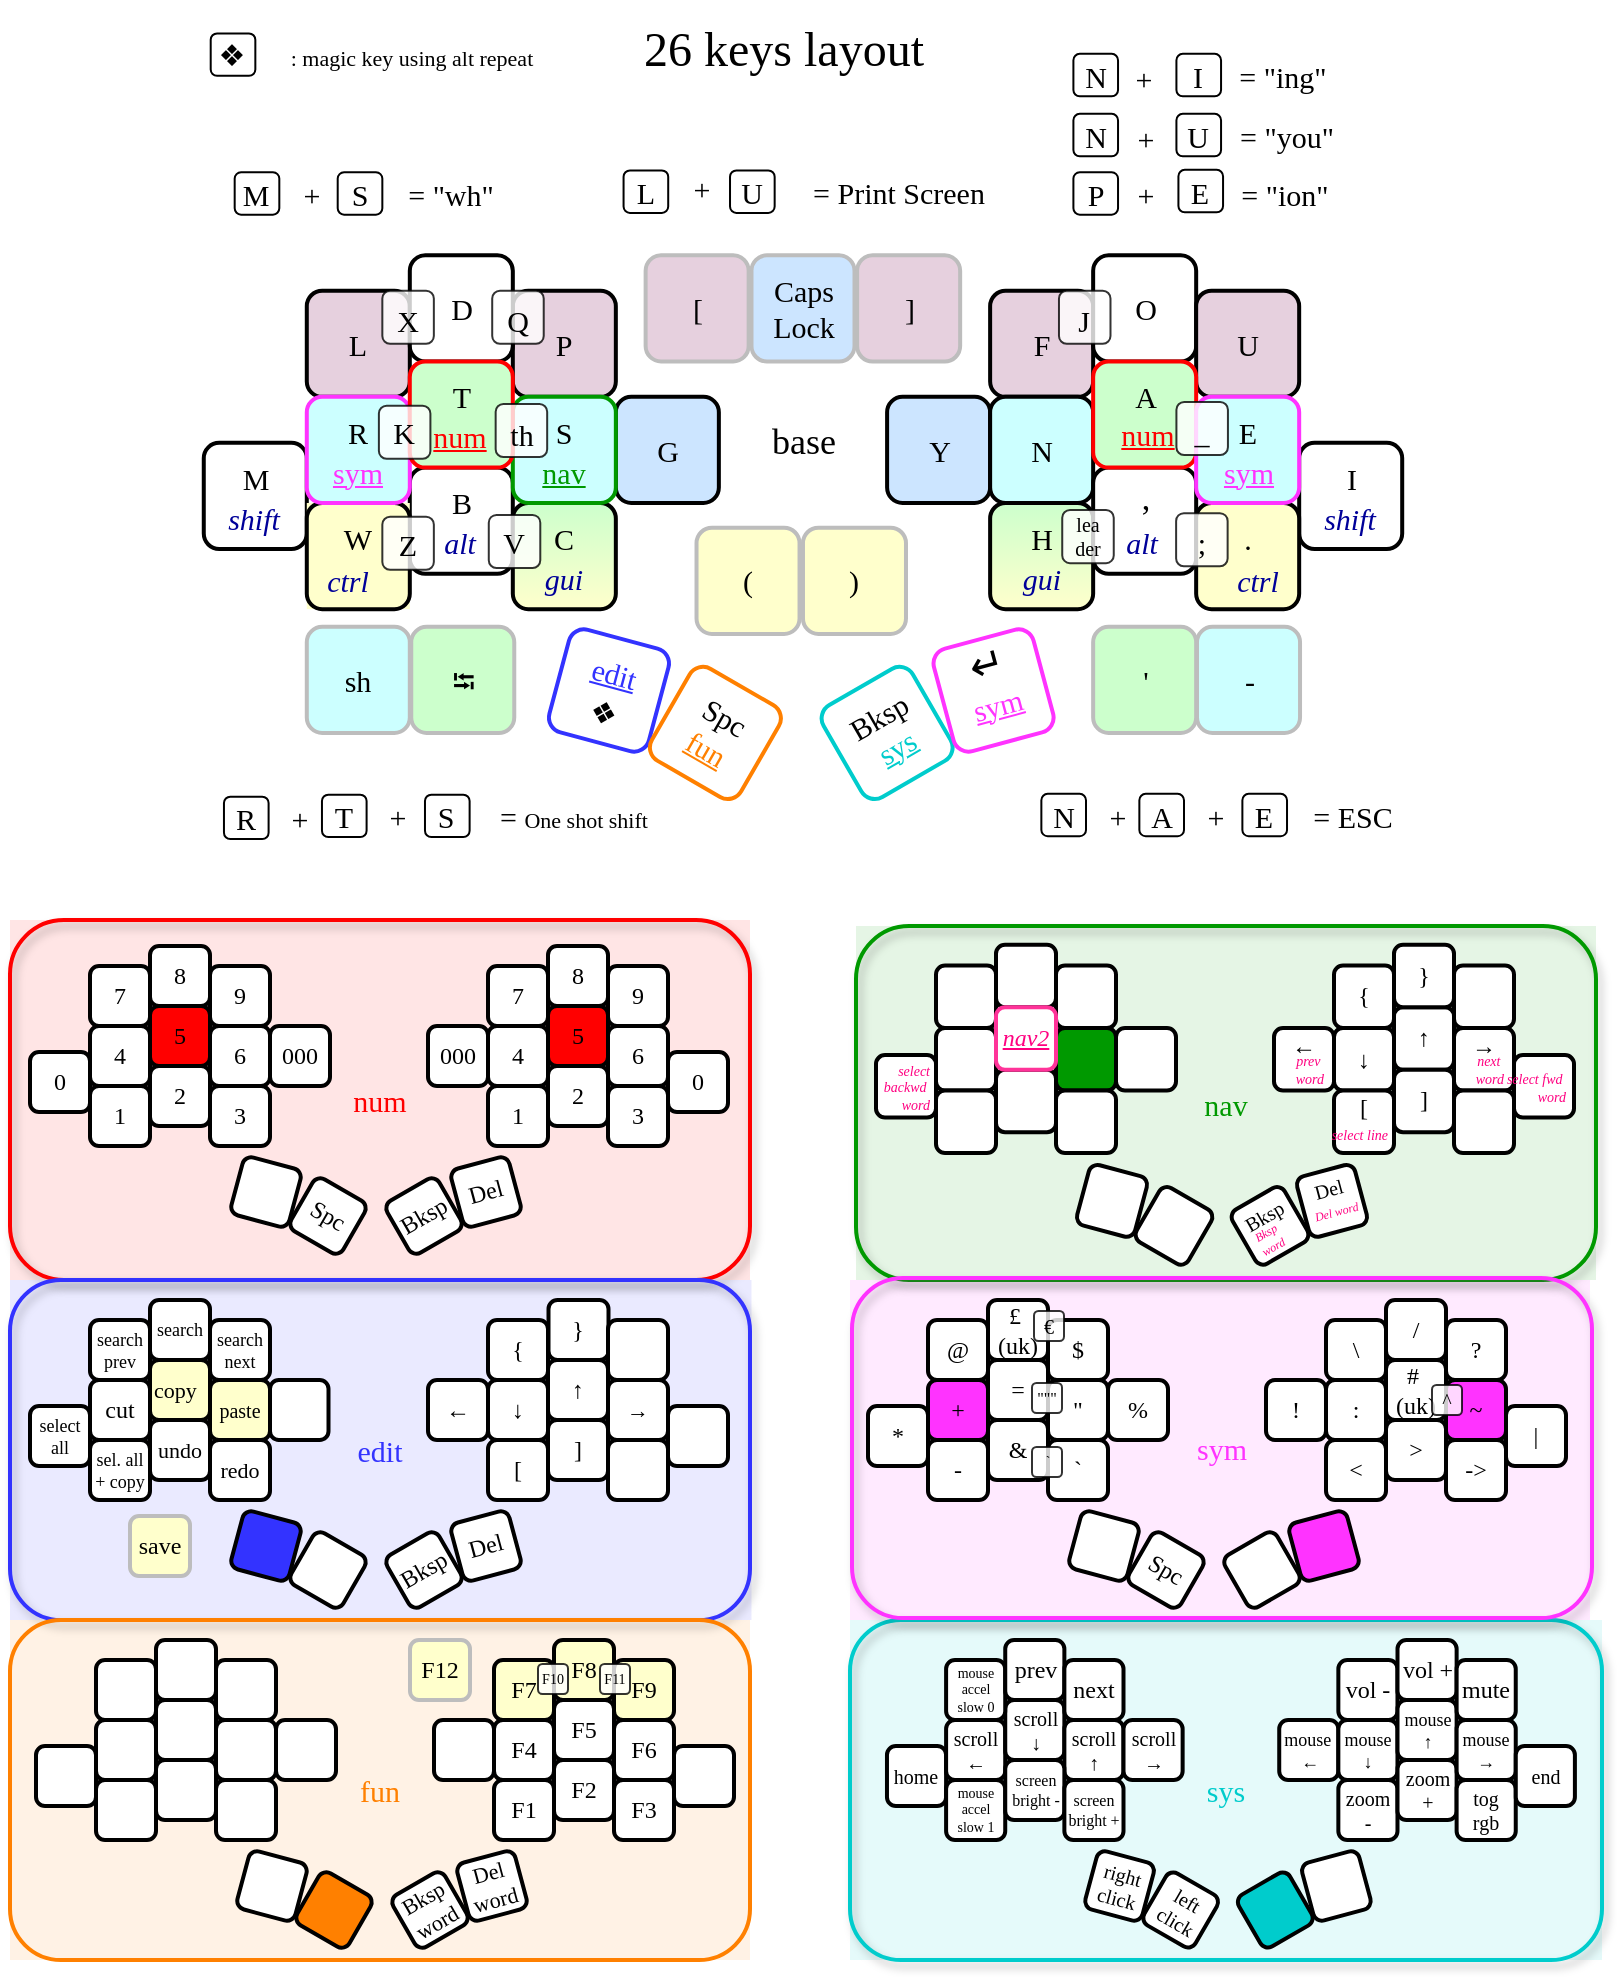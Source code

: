 <mxfile version="26.0.4">
  <diagram name="Page-1" id="VxbZsfQ6vlXJQv2ikdC8">
    <mxGraphModel dx="903" dy="700" grid="1" gridSize="10" guides="1" tooltips="1" connect="1" arrows="1" fold="1" page="0" pageScale="1" pageWidth="827" pageHeight="1169" math="0" shadow="0">
      <root>
        <mxCell id="0" />
        <mxCell id="1" parent="0" />
        <mxCell id="_eD-Y539RmsAj1h9kYog-67" value="" style="group;fillColor=#3333FF;opacity=10;fontFamily=Comic Sans MS;fontStyle=0;container=0;" parent="1" vertex="1" connectable="0">
          <mxGeometry x="-210" y="280" width="370.74" height="170" as="geometry" />
        </mxCell>
        <mxCell id="_eD-Y539RmsAj1h9kYog-36" value="" style="group;verticalAlign=middle;fillColor=#009900;opacity=10;fontFamily=Comic Sans MS;fontStyle=0;" parent="1" vertex="1" connectable="0">
          <mxGeometry x="213" y="103" width="370" height="177" as="geometry" />
        </mxCell>
        <mxCell id="_eD-Y539RmsAj1h9kYog-34" value="&lt;font color=&quot;#009900&quot;&gt;nav&lt;/font&gt;" style="rounded=1;whiteSpace=wrap;html=1;fillColor=none;fontFamily=Comic Sans MS;fontSize=15;labelBorderColor=none;strokeWidth=2;glass=0;shadow=1;strokeColor=#009900;verticalAlign=middle;fontStyle=0;" parent="_eD-Y539RmsAj1h9kYog-36" vertex="1">
          <mxGeometry width="370" height="177" as="geometry" />
        </mxCell>
        <mxCell id="MceUDlZtOFOat2aFnNCN-43" value="" style="whiteSpace=wrap;glass=0;rounded=1;shadow=0;textShadow=0;fontSize=12;strokeWidth=2;perimeterSpacing=2;flipV=1;flipH=1;fontFamily=Comic Sans MS;fontStyle=0;" parent="_eD-Y539RmsAj1h9kYog-36" vertex="1">
          <mxGeometry x="10" y="64.553" width="30" height="31.235" as="geometry" />
        </mxCell>
        <mxCell id="MceUDlZtOFOat2aFnNCN-44" value="" style="whiteSpace=wrap;glass=0;rounded=1;shadow=0;textShadow=0;strokeWidth=2;perimeterSpacing=2;flipV=1;flipH=1;fontFamily=Comic Sans MS;fontStyle=0;fontSize=12;" parent="_eD-Y539RmsAj1h9kYog-36" vertex="1">
          <mxGeometry x="40" y="51.018" width="30" height="31.235" as="geometry" />
        </mxCell>
        <mxCell id="MceUDlZtOFOat2aFnNCN-45" value="" style="whiteSpace=wrap;glass=0;rounded=1;shadow=0;textShadow=0;strokeWidth=2;perimeterSpacing=2;flipV=1;flipH=1;fontFamily=Comic Sans MS;fontStyle=0;fontSize=12;" parent="_eD-Y539RmsAj1h9kYog-36" vertex="1">
          <mxGeometry x="40" y="82.253" width="30" height="31.235" as="geometry" />
        </mxCell>
        <mxCell id="MceUDlZtOFOat2aFnNCN-47" value="" style="whiteSpace=wrap;glass=0;rounded=1;shadow=0;textShadow=0;fontSize=12;strokeWidth=2;perimeterSpacing=2;flipV=1;flipH=1;fontFamily=Comic Sans MS;fontStyle=0;fillColor=#009900;" parent="_eD-Y539RmsAj1h9kYog-36" vertex="1">
          <mxGeometry x="100" y="51.018" width="30" height="31.235" as="geometry" />
        </mxCell>
        <mxCell id="MceUDlZtOFOat2aFnNCN-48" value="" style="whiteSpace=wrap;glass=0;rounded=1;shadow=0;textShadow=0;strokeWidth=2;perimeterSpacing=2;flipV=1;flipH=1;fontFamily=Comic Sans MS;fontStyle=0;fontSize=12;" parent="_eD-Y539RmsAj1h9kYog-36" vertex="1">
          <mxGeometry x="70" y="71.841" width="30" height="31.235" as="geometry" />
        </mxCell>
        <mxCell id="MceUDlZtOFOat2aFnNCN-49" value="" style="whiteSpace=wrap;glass=0;rounded=1;shadow=0;textShadow=0;strokeWidth=2;perimeterSpacing=2;flipV=1;flipH=1;fontFamily=Comic Sans MS;fontStyle=0;fontSize=12;" parent="_eD-Y539RmsAj1h9kYog-36" vertex="1">
          <mxGeometry x="100" y="82.253" width="30" height="31.235" as="geometry" />
        </mxCell>
        <mxCell id="MceUDlZtOFOat2aFnNCN-50" value="" style="whiteSpace=wrap;glass=0;rounded=1;shadow=0;textShadow=0;strokeWidth=2;perimeterSpacing=2;flipV=1;flipH=1;fontFamily=Comic Sans MS;fontStyle=0;fontSize=12;fillColor=#FFFFFF;" parent="_eD-Y539RmsAj1h9kYog-36" vertex="1">
          <mxGeometry x="40" y="19.782" width="30" height="31.235" as="geometry" />
        </mxCell>
        <mxCell id="MceUDlZtOFOat2aFnNCN-51" value="" style="whiteSpace=wrap;glass=0;rounded=1;shadow=0;textShadow=0;fontSize=12;strokeWidth=2;perimeterSpacing=2;flipV=1;flipH=1;fontFamily=Comic Sans MS;fontStyle=0;fillColor=#FFFFFF;" parent="_eD-Y539RmsAj1h9kYog-36" vertex="1">
          <mxGeometry x="70" y="9.371" width="30" height="31.235" as="geometry" />
        </mxCell>
        <mxCell id="MceUDlZtOFOat2aFnNCN-52" value="" style="whiteSpace=wrap;glass=0;rounded=1;shadow=0;textShadow=0;strokeWidth=2;perimeterSpacing=2;flipV=1;flipH=1;fontFamily=Comic Sans MS;fontStyle=0;fontSize=12;fillColor=#FFFFFF;" parent="_eD-Y539RmsAj1h9kYog-36" vertex="1">
          <mxGeometry x="100" y="19.782" width="30" height="31.235" as="geometry" />
        </mxCell>
        <mxCell id="MceUDlZtOFOat2aFnNCN-53" value="" style="whiteSpace=wrap;glass=0;rounded=1;shadow=0;textShadow=0;strokeWidth=2;perimeterSpacing=2;flipV=1;flipH=1;fontFamily=Comic Sans MS;fontStyle=0;" parent="_eD-Y539RmsAj1h9kYog-36" vertex="1">
          <mxGeometry x="130" y="51.018" width="30" height="31.235" as="geometry" />
        </mxCell>
        <mxCell id="MceUDlZtOFOat2aFnNCN-54" value="←&#xa;" style="whiteSpace=wrap;glass=0;rounded=1;shadow=0;textShadow=0;strokeWidth=2;perimeterSpacing=2;flipV=1;flipH=1;fontFamily=Comic Sans MS;fontStyle=0;fontSize=12;" parent="_eD-Y539RmsAj1h9kYog-36" vertex="1">
          <mxGeometry x="209" y="51.018" width="30" height="31.235" as="geometry" />
        </mxCell>
        <mxCell id="MceUDlZtOFOat2aFnNCN-55" value="↓" style="whiteSpace=wrap;glass=0;rounded=1;shadow=0;textShadow=0;strokeWidth=2;perimeterSpacing=2;flipV=1;flipH=1;fontFamily=Comic Sans MS;fontStyle=0;fontSize=12;" parent="_eD-Y539RmsAj1h9kYog-36" vertex="1">
          <mxGeometry x="239" y="51.018" width="30" height="31.235" as="geometry" />
        </mxCell>
        <mxCell id="MceUDlZtOFOat2aFnNCN-56" value="[&#xa;" style="whiteSpace=wrap;glass=0;rounded=1;shadow=0;textShadow=0;strokeWidth=2;perimeterSpacing=2;flipV=1;flipH=1;fontFamily=Comic Sans MS;fontStyle=0;fontSize=12;" parent="_eD-Y539RmsAj1h9kYog-36" vertex="1">
          <mxGeometry x="239" y="82.253" width="30" height="31.235" as="geometry" />
        </mxCell>
        <mxCell id="MceUDlZtOFOat2aFnNCN-57" value="{" style="whiteSpace=wrap;glass=0;rounded=1;shadow=0;textShadow=0;fontSize=12;strokeWidth=2;perimeterSpacing=2;flipV=1;flipH=1;fontFamily=Comic Sans MS;fontStyle=0;fillColor=#FFFFFF;" parent="_eD-Y539RmsAj1h9kYog-36" vertex="1">
          <mxGeometry x="239" y="19.782" width="30" height="31.235" as="geometry" />
        </mxCell>
        <mxCell id="MceUDlZtOFOat2aFnNCN-58" value="↑" style="whiteSpace=wrap;glass=0;rounded=1;shadow=0;textShadow=0;strokeWidth=2;perimeterSpacing=2;flipV=1;flipH=1;fontFamily=Comic Sans MS;fontStyle=0;fontSize=12;" parent="_eD-Y539RmsAj1h9kYog-36" vertex="1">
          <mxGeometry x="269" y="40.606" width="30" height="31.235" as="geometry" />
        </mxCell>
        <mxCell id="MceUDlZtOFOat2aFnNCN-59" value="]" style="whiteSpace=wrap;glass=0;rounded=1;shadow=0;textShadow=0;strokeWidth=2;perimeterSpacing=2;flipV=1;flipH=1;fontFamily=Comic Sans MS;fontStyle=0;fontSize=12;" parent="_eD-Y539RmsAj1h9kYog-36" vertex="1">
          <mxGeometry x="269" y="71.841" width="30" height="31.235" as="geometry" />
        </mxCell>
        <mxCell id="MceUDlZtOFOat2aFnNCN-60" value="}" style="whiteSpace=wrap;glass=0;rounded=1;shadow=0;textShadow=0;strokeWidth=2;perimeterSpacing=2;flipV=1;flipH=1;fontFamily=Comic Sans MS;fontStyle=0;fontSize=12;fillColor=#FFFFFF;" parent="_eD-Y539RmsAj1h9kYog-36" vertex="1">
          <mxGeometry x="269" y="9.371" width="30" height="31.235" as="geometry" />
        </mxCell>
        <mxCell id="MceUDlZtOFOat2aFnNCN-61" value="→&#xa;" style="whiteSpace=wrap;glass=0;rounded=1;shadow=0;textShadow=0;strokeWidth=2;perimeterSpacing=2;flipV=1;flipH=1;fontFamily=Comic Sans MS;fontStyle=0;fontSize=12;" parent="_eD-Y539RmsAj1h9kYog-36" vertex="1">
          <mxGeometry x="299" y="51.018" width="30" height="31.235" as="geometry" />
        </mxCell>
        <mxCell id="MceUDlZtOFOat2aFnNCN-62" value="" style="whiteSpace=wrap;glass=0;rounded=1;shadow=0;textShadow=0;strokeWidth=2;perimeterSpacing=2;flipV=1;flipH=1;fontFamily=Comic Sans MS;fontStyle=0;fontSize=12;" parent="_eD-Y539RmsAj1h9kYog-36" vertex="1">
          <mxGeometry x="299" y="82.253" width="30" height="31.235" as="geometry" />
        </mxCell>
        <mxCell id="MceUDlZtOFOat2aFnNCN-63" value="" style="whiteSpace=wrap;glass=0;rounded=1;shadow=0;textShadow=0;strokeWidth=2;perimeterSpacing=2;flipV=1;flipH=1;fontFamily=Comic Sans MS;fontStyle=0;fontSize=12;fillColor=#FFFFFF;" parent="_eD-Y539RmsAj1h9kYog-36" vertex="1">
          <mxGeometry x="299" y="19.782" width="30" height="31.235" as="geometry" />
        </mxCell>
        <mxCell id="MceUDlZtOFOat2aFnNCN-64" value="" style="whiteSpace=wrap;glass=0;rounded=1;shadow=0;textShadow=0;strokeWidth=2;perimeterSpacing=2;flipV=1;flipH=1;fontFamily=Comic Sans MS;fontStyle=0;fontSize=12;" parent="_eD-Y539RmsAj1h9kYog-36" vertex="1">
          <mxGeometry x="329" y="64.553" width="30" height="31.235" as="geometry" />
        </mxCell>
        <mxCell id="MceUDlZtOFOat2aFnNCN-65" value="" style="whiteSpace=wrap;glass=0;rounded=1;shadow=0;textShadow=0;rotation=15;direction=west;labelBackgroundColor=none;fillColor=#FFFFFF;strokeWidth=2;perimeterSpacing=2;flipV=1;flipH=1;fontFamily=Comic Sans MS;fontStyle=0;" parent="_eD-Y539RmsAj1h9kYog-36" vertex="1">
          <mxGeometry x="113" y="121.818" width="30" height="31.235" as="geometry" />
        </mxCell>
        <mxCell id="MceUDlZtOFOat2aFnNCN-66" value="" style="whiteSpace=wrap;glass=0;rounded=1;shadow=0;textShadow=0;rotation=30;direction=north;strokeWidth=2;perimeterSpacing=2;flipV=1;flipH=1;fontFamily=Comic Sans MS;fontStyle=0;fillColor=#FFFFFF;" parent="_eD-Y539RmsAj1h9kYog-36" vertex="1">
          <mxGeometry x="144" y="134.312" width="30" height="31.235" as="geometry" />
        </mxCell>
        <mxCell id="MceUDlZtOFOat2aFnNCN-67" value="Bksp&#xa;" style="whiteSpace=wrap;glass=0;rounded=1;shadow=0;textShadow=0;rotation=-30;direction=north;strokeWidth=2;perimeterSpacing=2;fontFamily=Comic Sans MS;fontStyle=0;fillColor=#FFFFFF;fontSize=10;fontColor=default;labelPosition=center;verticalLabelPosition=middle;align=center;verticalAlign=middle;" parent="_eD-Y539RmsAj1h9kYog-36" vertex="1">
          <mxGeometry x="192" y="134.312" width="30" height="31.235" as="geometry" />
        </mxCell>
        <mxCell id="MceUDlZtOFOat2aFnNCN-68" value="Del&#xa;" style="whiteSpace=wrap;glass=0;rounded=1;shadow=0;textShadow=0;rotation=-15;direction=west;strokeWidth=2;perimeterSpacing=2;flipV=1;flipH=1;fontFamily=Comic Sans MS;fontStyle=0;fillColor=#FFFFFF;fontSize=10;fontColor=default;" parent="_eD-Y539RmsAj1h9kYog-36" vertex="1">
          <mxGeometry x="223" y="121.818" width="30" height="31.235" as="geometry" />
        </mxCell>
        <mxCell id="MceUDlZtOFOat2aFnNCN-74" value="&amp;nbsp;prev&amp;nbsp;&lt;div style=&quot;font-size: 7px;&quot;&gt;word&lt;/div&gt;" style="text;html=1;align=right;verticalAlign=middle;whiteSpace=wrap;rounded=0;fontFamily=Comic Sans MS;fontSize=7;fontColor=#FF0080;fontStyle=2;" parent="_eD-Y539RmsAj1h9kYog-36" vertex="1">
          <mxGeometry x="200.75" y="66.635" width="35" height="10.412" as="geometry" />
        </mxCell>
        <mxCell id="MceUDlZtOFOat2aFnNCN-75" value="next&amp;nbsp;&lt;div style=&quot;font-size: 7px;&quot;&gt;word&lt;/div&gt;" style="text;html=1;align=right;verticalAlign=middle;whiteSpace=wrap;rounded=0;fontFamily=Comic Sans MS;fontSize=7;fontColor=#FF0080;fontStyle=2;" parent="_eD-Y539RmsAj1h9kYog-36" vertex="1">
          <mxGeometry x="290.75" y="66.635" width="35" height="10.412" as="geometry" />
        </mxCell>
        <mxCell id="y5Aq4KX8sx83EvKYHj2Y-2" value="Bksp word" style="text;html=1;align=right;verticalAlign=middle;whiteSpace=wrap;rounded=0;fontFamily=Comic Sans MS;fontSize=6;fontColor=#FF0080;fontStyle=2;rotation=-30;" parent="_eD-Y539RmsAj1h9kYog-36" vertex="1">
          <mxGeometry x="192.88" y="149" width="22.42" height="19.03" as="geometry" />
        </mxCell>
        <mxCell id="y5Aq4KX8sx83EvKYHj2Y-3" value="Del word" style="text;html=1;align=right;verticalAlign=middle;whiteSpace=wrap;rounded=0;fontFamily=Comic Sans MS;fontSize=6;fontColor=#FF0080;fontStyle=2;rotation=-15;" parent="_eD-Y539RmsAj1h9kYog-36" vertex="1">
          <mxGeometry x="219" y="138.476" width="35" height="10.412" as="geometry" />
        </mxCell>
        <mxCell id="13U9AAsY5U4Dex0GCyU9-1" value="select fwd&amp;nbsp;&lt;div&gt;word&lt;/div&gt;" style="text;html=1;align=right;verticalAlign=middle;whiteSpace=wrap;rounded=0;fontFamily=Comic Sans MS;fontSize=7;fontColor=#FF0080;fontStyle=2;" parent="_eD-Y539RmsAj1h9kYog-36" vertex="1">
          <mxGeometry x="322" y="75.845" width="35" height="10.412" as="geometry" />
        </mxCell>
        <mxCell id="13U9AAsY5U4Dex0GCyU9-2" value="select backwd&amp;nbsp;&lt;div&gt;word&lt;/div&gt;" style="text;html=1;align=right;verticalAlign=middle;whiteSpace=wrap;rounded=0;fontFamily=Comic Sans MS;fontSize=7;fontColor=#FF0080;fontStyle=2;" parent="_eD-Y539RmsAj1h9kYog-36" vertex="1">
          <mxGeometry x="4" y="75.845" width="35" height="10.412" as="geometry" />
        </mxCell>
        <mxCell id="MceUDlZtOFOat2aFnNCN-46" value="nav2" style="whiteSpace=wrap;glass=0;rounded=1;shadow=0;textShadow=0;strokeWidth=2;perimeterSpacing=2;flipV=1;flipH=1;fontFamily=Comic Sans MS;fontStyle=6;fontSize=12;fontColor=#FF0080;strokeColor=#FF3399;" parent="_eD-Y539RmsAj1h9kYog-36" vertex="1">
          <mxGeometry x="70" y="40.606" width="30" height="31.235" as="geometry" />
        </mxCell>
        <mxCell id="_eD-Y539RmsAj1h9kYog-43" value="" style="group;fillColor=#FF0000;opacity=10;fontFamily=Comic Sans MS;fontStyle=0;" parent="1" vertex="1" connectable="0">
          <mxGeometry x="-210" y="100" width="370" height="180" as="geometry" />
        </mxCell>
        <mxCell id="5RLpgv3sIOo74zPUsTbB-4" value="0" style="whiteSpace=wrap;glass=0;rounded=1;shadow=0;textShadow=0;fontSize=12;strokeWidth=2;perimeterSpacing=2;flipV=1;flipH=1;fontFamily=Comic Sans MS;fontStyle=0;" parent="_eD-Y539RmsAj1h9kYog-43" vertex="1">
          <mxGeometry x="10" y="66" width="30" height="30" as="geometry" />
        </mxCell>
        <mxCell id="5RLpgv3sIOo74zPUsTbB-5" value="4" style="whiteSpace=wrap;glass=0;rounded=1;shadow=0;textShadow=0;strokeWidth=2;perimeterSpacing=2;flipV=1;flipH=1;fontFamily=Comic Sans MS;fontStyle=0;fontSize=12;fillColor=#FFFFFF;" parent="_eD-Y539RmsAj1h9kYog-43" vertex="1">
          <mxGeometry x="40" y="53" width="30" height="30" as="geometry" />
        </mxCell>
        <mxCell id="5RLpgv3sIOo74zPUsTbB-6" value="1" style="whiteSpace=wrap;glass=0;rounded=1;shadow=0;textShadow=0;strokeWidth=2;perimeterSpacing=2;flipV=1;flipH=1;fontFamily=Comic Sans MS;fontStyle=0;fontSize=12;" parent="_eD-Y539RmsAj1h9kYog-43" vertex="1">
          <mxGeometry x="40" y="83" width="30" height="30" as="geometry" />
        </mxCell>
        <mxCell id="5RLpgv3sIOo74zPUsTbB-7" value="5" style="whiteSpace=wrap;glass=0;rounded=1;shadow=0;textShadow=0;strokeWidth=2;perimeterSpacing=2;flipV=1;flipH=1;fontFamily=Comic Sans MS;fontStyle=0;fontSize=12;fillColor=#FF0000;" parent="_eD-Y539RmsAj1h9kYog-43" vertex="1">
          <mxGeometry x="70" y="43" width="30" height="30" as="geometry" />
        </mxCell>
        <mxCell id="5RLpgv3sIOo74zPUsTbB-8" value="6" style="whiteSpace=wrap;glass=0;rounded=1;shadow=0;textShadow=0;fontSize=12;strokeWidth=2;perimeterSpacing=2;flipV=1;flipH=1;fontFamily=Comic Sans MS;fontStyle=0;" parent="_eD-Y539RmsAj1h9kYog-43" vertex="1">
          <mxGeometry x="100" y="53" width="30" height="30" as="geometry" />
        </mxCell>
        <mxCell id="5RLpgv3sIOo74zPUsTbB-9" value="2" style="whiteSpace=wrap;glass=0;rounded=1;shadow=0;textShadow=0;strokeWidth=2;perimeterSpacing=2;flipV=1;flipH=1;fontFamily=Comic Sans MS;fontStyle=0;fontSize=12;" parent="_eD-Y539RmsAj1h9kYog-43" vertex="1">
          <mxGeometry x="70" y="73" width="30" height="30" as="geometry" />
        </mxCell>
        <mxCell id="5RLpgv3sIOo74zPUsTbB-10" value="3" style="whiteSpace=wrap;glass=0;rounded=1;shadow=0;textShadow=0;strokeWidth=2;perimeterSpacing=2;flipV=1;flipH=1;fontFamily=Comic Sans MS;fontStyle=0;fontSize=12;" parent="_eD-Y539RmsAj1h9kYog-43" vertex="1">
          <mxGeometry x="100" y="83" width="30" height="30" as="geometry" />
        </mxCell>
        <mxCell id="5RLpgv3sIOo74zPUsTbB-11" value="7" style="whiteSpace=wrap;glass=0;rounded=1;shadow=0;textShadow=0;strokeWidth=2;perimeterSpacing=2;flipV=1;flipH=1;fontFamily=Comic Sans MS;fontStyle=0;fontSize=12;fillColor=#FFFFFF;" parent="_eD-Y539RmsAj1h9kYog-43" vertex="1">
          <mxGeometry x="40" y="23" width="30" height="30" as="geometry" />
        </mxCell>
        <mxCell id="5RLpgv3sIOo74zPUsTbB-12" value="8" style="whiteSpace=wrap;glass=0;rounded=1;shadow=0;textShadow=0;fontSize=12;strokeWidth=2;perimeterSpacing=2;flipV=1;flipH=1;fontFamily=Comic Sans MS;fontStyle=0;fillColor=#FFFFFF;" parent="_eD-Y539RmsAj1h9kYog-43" vertex="1">
          <mxGeometry x="70" y="13" width="30" height="30" as="geometry" />
        </mxCell>
        <mxCell id="5RLpgv3sIOo74zPUsTbB-13" value="9" style="whiteSpace=wrap;glass=0;rounded=1;shadow=0;textShadow=0;strokeWidth=2;perimeterSpacing=2;flipV=1;flipH=1;fontFamily=Comic Sans MS;fontStyle=0;fontSize=12;fillColor=#FFFFFF;" parent="_eD-Y539RmsAj1h9kYog-43" vertex="1">
          <mxGeometry x="100" y="23" width="30" height="30" as="geometry" />
        </mxCell>
        <mxCell id="5RLpgv3sIOo74zPUsTbB-14" value="000" style="whiteSpace=wrap;glass=0;rounded=1;shadow=0;textShadow=0;strokeWidth=2;perimeterSpacing=2;flipV=1;flipH=1;fontFamily=Comic Sans MS;fontStyle=0;" parent="_eD-Y539RmsAj1h9kYog-43" vertex="1">
          <mxGeometry x="130" y="53" width="30" height="30" as="geometry" />
        </mxCell>
        <mxCell id="5RLpgv3sIOo74zPUsTbB-15" value="000" style="whiteSpace=wrap;glass=0;rounded=1;shadow=0;textShadow=0;strokeWidth=2;perimeterSpacing=2;flipV=1;flipH=1;fontFamily=Comic Sans MS;fontStyle=0;fontSize=12;" parent="_eD-Y539RmsAj1h9kYog-43" vertex="1">
          <mxGeometry x="209" y="53" width="30" height="30" as="geometry" />
        </mxCell>
        <mxCell id="5RLpgv3sIOo74zPUsTbB-16" value="4" style="whiteSpace=wrap;glass=0;rounded=1;shadow=0;textShadow=0;strokeWidth=2;perimeterSpacing=2;flipV=1;flipH=1;fontFamily=Comic Sans MS;fontStyle=0;fontSize=12;" parent="_eD-Y539RmsAj1h9kYog-43" vertex="1">
          <mxGeometry x="239" y="53" width="30" height="30" as="geometry" />
        </mxCell>
        <mxCell id="5RLpgv3sIOo74zPUsTbB-17" value="1" style="whiteSpace=wrap;glass=0;rounded=1;shadow=0;textShadow=0;strokeWidth=2;perimeterSpacing=2;flipV=1;flipH=1;fontFamily=Comic Sans MS;fontStyle=0;fontSize=12;" parent="_eD-Y539RmsAj1h9kYog-43" vertex="1">
          <mxGeometry x="239" y="83" width="30" height="30" as="geometry" />
        </mxCell>
        <mxCell id="5RLpgv3sIOo74zPUsTbB-18" value="7" style="whiteSpace=wrap;glass=0;rounded=1;shadow=0;textShadow=0;fontSize=12;strokeWidth=2;perimeterSpacing=2;flipV=1;flipH=1;fontFamily=Comic Sans MS;fontStyle=0;" parent="_eD-Y539RmsAj1h9kYog-43" vertex="1">
          <mxGeometry x="239" y="23" width="30" height="30" as="geometry" />
        </mxCell>
        <mxCell id="5RLpgv3sIOo74zPUsTbB-19" value="5" style="whiteSpace=wrap;glass=0;rounded=1;shadow=0;textShadow=0;strokeWidth=2;perimeterSpacing=2;flipV=1;flipH=1;fontFamily=Comic Sans MS;fontStyle=0;fontSize=12;fillColor=#FF0000;" parent="_eD-Y539RmsAj1h9kYog-43" vertex="1">
          <mxGeometry x="269" y="43" width="30" height="30" as="geometry" />
        </mxCell>
        <mxCell id="5RLpgv3sIOo74zPUsTbB-21" value="8" style="whiteSpace=wrap;glass=0;rounded=1;shadow=0;textShadow=0;strokeWidth=2;perimeterSpacing=2;flipV=1;flipH=1;fontFamily=Comic Sans MS;fontStyle=0;fontSize=12;" parent="_eD-Y539RmsAj1h9kYog-43" vertex="1">
          <mxGeometry x="269" y="13" width="30" height="30" as="geometry" />
        </mxCell>
        <mxCell id="5RLpgv3sIOo74zPUsTbB-22" value="6" style="whiteSpace=wrap;glass=0;rounded=1;shadow=0;textShadow=0;strokeWidth=2;perimeterSpacing=2;flipV=1;flipH=1;fontFamily=Comic Sans MS;fontStyle=0;fontSize=12;" parent="_eD-Y539RmsAj1h9kYog-43" vertex="1">
          <mxGeometry x="299" y="53" width="30" height="30" as="geometry" />
        </mxCell>
        <mxCell id="5RLpgv3sIOo74zPUsTbB-23" value="3" style="whiteSpace=wrap;glass=0;rounded=1;shadow=0;textShadow=0;strokeWidth=2;perimeterSpacing=2;flipV=1;flipH=1;fontFamily=Comic Sans MS;fontStyle=0;fontSize=12;" parent="_eD-Y539RmsAj1h9kYog-43" vertex="1">
          <mxGeometry x="299" y="83" width="30" height="30" as="geometry" />
        </mxCell>
        <mxCell id="5RLpgv3sIOo74zPUsTbB-24" value="9" style="whiteSpace=wrap;glass=0;rounded=1;shadow=0;textShadow=0;strokeWidth=2;perimeterSpacing=2;flipV=1;flipH=1;fontFamily=Comic Sans MS;fontStyle=0;fontSize=12;" parent="_eD-Y539RmsAj1h9kYog-43" vertex="1">
          <mxGeometry x="299" y="23" width="30" height="30" as="geometry" />
        </mxCell>
        <mxCell id="5RLpgv3sIOo74zPUsTbB-25" value="0" style="whiteSpace=wrap;glass=0;rounded=1;shadow=0;textShadow=0;strokeWidth=2;perimeterSpacing=2;flipV=1;flipH=1;fontFamily=Comic Sans MS;fontStyle=0;fontSize=12;" parent="_eD-Y539RmsAj1h9kYog-43" vertex="1">
          <mxGeometry x="329" y="66" width="30" height="30" as="geometry" />
        </mxCell>
        <mxCell id="5RLpgv3sIOo74zPUsTbB-26" value="" style="whiteSpace=wrap;glass=0;rounded=1;shadow=0;textShadow=0;rotation=15;direction=west;labelBackgroundColor=none;fillColor=#FFFFFF;strokeWidth=2;perimeterSpacing=2;flipV=1;flipH=1;fontFamily=Comic Sans MS;fontStyle=0;" parent="_eD-Y539RmsAj1h9kYog-43" vertex="1">
          <mxGeometry x="113" y="121" width="30" height="30" as="geometry" />
        </mxCell>
        <mxCell id="5RLpgv3sIOo74zPUsTbB-27" value="Spc" style="whiteSpace=wrap;glass=0;rounded=1;shadow=0;textShadow=0;rotation=30;direction=north;strokeWidth=2;perimeterSpacing=2;flipV=1;flipH=1;fontFamily=Comic Sans MS;fontStyle=0;fillColor=#FFFFFF;" parent="_eD-Y539RmsAj1h9kYog-43" vertex="1">
          <mxGeometry x="144" y="133" width="30" height="30" as="geometry" />
        </mxCell>
        <mxCell id="5RLpgv3sIOo74zPUsTbB-28" value="Bksp" style="whiteSpace=wrap;glass=0;rounded=1;shadow=0;textShadow=0;rotation=-30;direction=north;strokeWidth=2;perimeterSpacing=2;fontFamily=Comic Sans MS;fontStyle=0;fillColor=#FFFFFF;fontSize=12;" parent="_eD-Y539RmsAj1h9kYog-43" vertex="1">
          <mxGeometry x="192" y="133" width="30" height="30" as="geometry" />
        </mxCell>
        <mxCell id="5RLpgv3sIOo74zPUsTbB-29" value="Del" style="whiteSpace=wrap;glass=0;rounded=1;shadow=0;textShadow=0;rotation=-15;direction=west;strokeWidth=2;perimeterSpacing=2;flipV=1;flipH=1;fontFamily=Comic Sans MS;fontStyle=0;fillColor=#FFFFFF;fontSize=12;" parent="_eD-Y539RmsAj1h9kYog-43" vertex="1">
          <mxGeometry x="223" y="121" width="30" height="30" as="geometry" />
        </mxCell>
        <mxCell id="y5Aq4KX8sx83EvKYHj2Y-280" value="" style="group" parent="_eD-Y539RmsAj1h9kYog-43" vertex="1" connectable="0">
          <mxGeometry width="370" height="180" as="geometry" />
        </mxCell>
        <mxCell id="5RLpgv3sIOo74zPUsTbB-20" value="2" style="whiteSpace=wrap;glass=0;rounded=1;shadow=0;textShadow=0;strokeWidth=2;perimeterSpacing=2;flipV=1;flipH=1;fontFamily=Comic Sans MS;fontStyle=0;fontSize=12;" parent="y5Aq4KX8sx83EvKYHj2Y-280" vertex="1">
          <mxGeometry x="269" y="73" width="30" height="30" as="geometry" />
        </mxCell>
        <mxCell id="y5Aq4KX8sx83EvKYHj2Y-281" value="" style="group" parent="y5Aq4KX8sx83EvKYHj2Y-280" vertex="1" connectable="0">
          <mxGeometry width="370" height="180" as="geometry" />
        </mxCell>
        <mxCell id="_eD-Y539RmsAj1h9kYog-41" value="&lt;font style=&quot;font-size: 15px;&quot; color=&quot;#ff0000&quot;&gt;num&lt;/font&gt;" style="rounded=1;whiteSpace=wrap;html=1;fillColor=none;strokeWidth=2;shadow=1;strokeColor=#FF0000;fontFamily=Comic Sans MS;fontStyle=0;" parent="y5Aq4KX8sx83EvKYHj2Y-281" vertex="1">
          <mxGeometry width="370" height="180" as="geometry" />
        </mxCell>
        <mxCell id="_eD-Y539RmsAj1h9kYog-57" value="" style="group;fillColor=#FF8000;opacity=10;fontFamily=Comic Sans MS;fontStyle=0;container=0;" parent="1" vertex="1" connectable="0">
          <mxGeometry x="-210" y="450" width="370" height="170" as="geometry" />
        </mxCell>
        <mxCell id="_eD-Y539RmsAj1h9kYog-68" value="" style="group;fillColor=#00CCCC;opacity=10;fontFamily=Comic Sans MS;fontStyle=0;" parent="1" vertex="1" connectable="0">
          <mxGeometry x="210" y="450" width="376" height="170" as="geometry" />
        </mxCell>
        <mxCell id="_eD-Y539RmsAj1h9kYog-62" value="&lt;font color=&quot;#00cccc&quot; style=&quot;font-size: 15px;&quot;&gt;sys&lt;/font&gt;" style="rounded=1;whiteSpace=wrap;html=1;fillColor=none;strokeWidth=2;shadow=1;strokeColor=#00CCCC;fontFamily=Comic Sans MS;fontStyle=0;" parent="_eD-Y539RmsAj1h9kYog-68" vertex="1">
          <mxGeometry width="376" height="170" as="geometry" />
        </mxCell>
        <mxCell id="_eD-Y539RmsAj1h9kYog-53" value="" style="group;fontFamily=Comic Sans MS;fontStyle=0;" parent="_eD-Y539RmsAj1h9kYog-68" vertex="1" connectable="0">
          <mxGeometry width="376" height="170" as="geometry" />
        </mxCell>
        <mxCell id="Ht8cUeteIGSEXaey3JQ4-106" value="home" style="whiteSpace=wrap;glass=0;rounded=1;shadow=0;textShadow=0;fontSize=10;strokeWidth=2;perimeterSpacing=2;flipV=1;flipH=1;fontFamily=Comic Sans MS;fontStyle=0;" parent="_eD-Y539RmsAj1h9kYog-53" vertex="1">
          <mxGeometry x="18.48" y="63" width="29.567" height="30" as="geometry" />
        </mxCell>
        <mxCell id="Ht8cUeteIGSEXaey3JQ4-108" value="scroll&#xa;←" style="whiteSpace=wrap;glass=0;rounded=1;shadow=0;textShadow=0;strokeWidth=2;perimeterSpacing=2;flipV=1;flipH=1;fontFamily=Comic Sans MS;fontStyle=0;fontSize=10;gradientColor=none;fillColor=#FFFFFF;" parent="_eD-Y539RmsAj1h9kYog-53" vertex="1">
          <mxGeometry x="48.047" y="50" width="29.567" height="30" as="geometry" />
        </mxCell>
        <mxCell id="Ht8cUeteIGSEXaey3JQ4-109" value="mouse accel slow 1" style="whiteSpace=wrap;glass=0;rounded=1;shadow=0;textShadow=0;strokeWidth=2;perimeterSpacing=2;flipV=1;flipH=1;fontFamily=Comic Sans MS;fontStyle=0;fontSize=7;" parent="_eD-Y539RmsAj1h9kYog-53" vertex="1">
          <mxGeometry x="48.047" y="80" width="29.567" height="30" as="geometry" />
        </mxCell>
        <mxCell id="Ht8cUeteIGSEXaey3JQ4-110" value="scroll&#xa;↓" style="whiteSpace=wrap;glass=0;rounded=1;shadow=0;textShadow=0;strokeWidth=2;perimeterSpacing=2;flipV=1;flipH=1;fontFamily=Comic Sans MS;fontStyle=0;fontSize=10;align=center;fillColor=#FFFFFF;gradientColor=none;gradientDirection=west;" parent="_eD-Y539RmsAj1h9kYog-53" vertex="1">
          <mxGeometry x="77.615" y="40" width="29.567" height="30" as="geometry" />
        </mxCell>
        <mxCell id="Ht8cUeteIGSEXaey3JQ4-111" value="scroll&#xa;↑" style="whiteSpace=wrap;glass=0;rounded=1;shadow=0;textShadow=0;fontSize=10;strokeWidth=2;perimeterSpacing=2;flipV=1;flipH=1;fontFamily=Comic Sans MS;fontStyle=0;align=center;fillColor=#FFFFFF;" parent="_eD-Y539RmsAj1h9kYog-53" vertex="1">
          <mxGeometry x="107.182" y="50" width="29.567" height="30" as="geometry" />
        </mxCell>
        <mxCell id="Ht8cUeteIGSEXaey3JQ4-112" value="screen bright -" style="whiteSpace=wrap;glass=0;rounded=1;shadow=0;textShadow=0;strokeWidth=2;perimeterSpacing=2;flipV=1;flipH=1;fontFamily=Comic Sans MS;fontStyle=0;fontSize=8;" parent="_eD-Y539RmsAj1h9kYog-53" vertex="1">
          <mxGeometry x="77.615" y="70" width="29.567" height="30" as="geometry" />
        </mxCell>
        <mxCell id="Ht8cUeteIGSEXaey3JQ4-113" value="screen bright +" style="whiteSpace=wrap;glass=0;rounded=1;shadow=0;textShadow=0;strokeWidth=2;perimeterSpacing=2;flipV=1;flipH=1;fontFamily=Comic Sans MS;fontStyle=0;fontSize=8;" parent="_eD-Y539RmsAj1h9kYog-53" vertex="1">
          <mxGeometry x="107.182" y="80" width="29.567" height="30" as="geometry" />
        </mxCell>
        <mxCell id="Ht8cUeteIGSEXaey3JQ4-114" value="mouse accel slow 0" style="whiteSpace=wrap;glass=0;rounded=1;shadow=0;textShadow=0;strokeWidth=2;perimeterSpacing=2;flipV=1;flipH=1;fontFamily=Comic Sans MS;fontStyle=0;fontSize=7;" parent="_eD-Y539RmsAj1h9kYog-53" vertex="1">
          <mxGeometry x="48.047" y="20" width="29.567" height="30" as="geometry" />
        </mxCell>
        <mxCell id="Ht8cUeteIGSEXaey3JQ4-115" value="prev" style="whiteSpace=wrap;glass=0;rounded=1;shadow=0;textShadow=0;fontSize=12;strokeWidth=2;perimeterSpacing=2;flipV=1;flipH=1;fontFamily=Comic Sans MS;fontStyle=0;" parent="_eD-Y539RmsAj1h9kYog-53" vertex="1">
          <mxGeometry x="77.615" y="10" width="29.567" height="30" as="geometry" />
        </mxCell>
        <mxCell id="Ht8cUeteIGSEXaey3JQ4-116" value="next" style="whiteSpace=wrap;glass=0;rounded=1;shadow=0;textShadow=0;strokeWidth=2;perimeterSpacing=2;flipV=1;flipH=1;fontFamily=Comic Sans MS;fontStyle=0;" parent="_eD-Y539RmsAj1h9kYog-53" vertex="1">
          <mxGeometry x="107.182" y="20" width="29.567" height="30" as="geometry" />
        </mxCell>
        <mxCell id="Ht8cUeteIGSEXaey3JQ4-117" value="scroll&#xa;→" style="whiteSpace=wrap;glass=0;rounded=1;shadow=0;textShadow=0;strokeWidth=2;perimeterSpacing=2;flipV=1;flipH=1;fontFamily=Comic Sans MS;fontStyle=0;fontSize=10;" parent="_eD-Y539RmsAj1h9kYog-53" vertex="1">
          <mxGeometry x="136.75" y="50" width="29.567" height="30" as="geometry" />
        </mxCell>
        <mxCell id="Ht8cUeteIGSEXaey3JQ4-119" value="mouse &#xa;←" style="whiteSpace=wrap;glass=0;rounded=1;shadow=0;textShadow=0;strokeWidth=2;perimeterSpacing=2;flipV=1;flipH=1;fontFamily=Comic Sans MS;fontStyle=0;fontSize=9;" parent="_eD-Y539RmsAj1h9kYog-53" vertex="1">
          <mxGeometry x="214.611" y="50" width="29.567" height="30" as="geometry" />
        </mxCell>
        <mxCell id="Ht8cUeteIGSEXaey3JQ4-121" value="mouse ↓" style="whiteSpace=wrap;glass=0;rounded=1;shadow=0;textShadow=0;strokeWidth=2;perimeterSpacing=2;flipV=1;flipH=1;fontFamily=Comic Sans MS;fontStyle=0;fontSize=9;align=center;fillColor=#FFFFFF;" parent="_eD-Y539RmsAj1h9kYog-53" vertex="1">
          <mxGeometry x="244.178" y="50" width="29.567" height="30" as="geometry" />
        </mxCell>
        <mxCell id="Ht8cUeteIGSEXaey3JQ4-122" value="zoom -" style="whiteSpace=wrap;glass=0;rounded=1;shadow=0;textShadow=0;strokeWidth=2;perimeterSpacing=2;flipV=1;flipH=1;fontFamily=Comic Sans MS;fontStyle=0;fontSize=10;" parent="_eD-Y539RmsAj1h9kYog-53" vertex="1">
          <mxGeometry x="244.178" y="80" width="29.567" height="30" as="geometry" />
        </mxCell>
        <mxCell id="Ht8cUeteIGSEXaey3JQ4-123" value="vol -" style="whiteSpace=wrap;glass=0;rounded=1;shadow=0;textShadow=0;fontSize=12;strokeWidth=2;perimeterSpacing=2;flipV=1;flipH=1;fontFamily=Comic Sans MS;fontStyle=0;" parent="_eD-Y539RmsAj1h9kYog-53" vertex="1">
          <mxGeometry x="244.178" y="20" width="29.567" height="30" as="geometry" />
        </mxCell>
        <mxCell id="Ht8cUeteIGSEXaey3JQ4-124" value="mouse&#xa;↑" style="whiteSpace=wrap;glass=0;rounded=1;shadow=0;textShadow=0;strokeWidth=2;perimeterSpacing=2;flipV=1;flipH=1;fontFamily=Comic Sans MS;fontStyle=0;fontSize=9;align=center;fillColor=#FFFFFF;" parent="_eD-Y539RmsAj1h9kYog-53" vertex="1">
          <mxGeometry x="273.746" y="40" width="29.567" height="30" as="geometry" />
        </mxCell>
        <mxCell id="Ht8cUeteIGSEXaey3JQ4-125" value="zoom +" style="whiteSpace=wrap;glass=0;rounded=1;shadow=0;textShadow=0;strokeWidth=2;perimeterSpacing=2;flipV=1;flipH=1;fontFamily=Comic Sans MS;fontStyle=0;fontSize=10;" parent="_eD-Y539RmsAj1h9kYog-53" vertex="1">
          <mxGeometry x="273.746" y="70" width="29.567" height="30" as="geometry" />
        </mxCell>
        <mxCell id="Ht8cUeteIGSEXaey3JQ4-126" value="vol +" style="whiteSpace=wrap;glass=0;rounded=1;shadow=0;textShadow=0;strokeWidth=2;perimeterSpacing=2;flipV=1;flipH=1;fontFamily=Comic Sans MS;fontStyle=0;" parent="_eD-Y539RmsAj1h9kYog-53" vertex="1">
          <mxGeometry x="273.746" y="10" width="29.567" height="30" as="geometry" />
        </mxCell>
        <mxCell id="Ht8cUeteIGSEXaey3JQ4-127" value="mouse&#xa;→" style="whiteSpace=wrap;glass=0;rounded=1;shadow=0;textShadow=0;strokeWidth=2;perimeterSpacing=2;flipV=1;flipH=1;fontFamily=Comic Sans MS;fontStyle=0;fontSize=9;fillColor=#FFFFFF;" parent="_eD-Y539RmsAj1h9kYog-53" vertex="1">
          <mxGeometry x="303.313" y="50" width="29.567" height="30" as="geometry" />
        </mxCell>
        <mxCell id="Ht8cUeteIGSEXaey3JQ4-128" value="tog rgb" style="whiteSpace=wrap;glass=0;rounded=1;shadow=0;textShadow=0;strokeWidth=2;perimeterSpacing=2;flipV=1;flipH=1;fontFamily=Comic Sans MS;fontStyle=0;fontSize=10;" parent="_eD-Y539RmsAj1h9kYog-53" vertex="1">
          <mxGeometry x="303.313" y="80" width="29.567" height="30" as="geometry" />
        </mxCell>
        <mxCell id="Ht8cUeteIGSEXaey3JQ4-129" value="mute" style="whiteSpace=wrap;glass=0;rounded=1;shadow=0;textShadow=0;strokeWidth=2;perimeterSpacing=2;flipV=1;flipH=1;fontFamily=Comic Sans MS;fontStyle=0;" parent="_eD-Y539RmsAj1h9kYog-53" vertex="1">
          <mxGeometry x="303.313" y="20" width="29.567" height="30" as="geometry" />
        </mxCell>
        <mxCell id="Ht8cUeteIGSEXaey3JQ4-130" value="end" style="whiteSpace=wrap;glass=0;rounded=1;shadow=0;textShadow=0;strokeWidth=2;perimeterSpacing=2;flipV=1;flipH=1;fontFamily=Comic Sans MS;fontStyle=0;fontSize=10;" parent="_eD-Y539RmsAj1h9kYog-53" vertex="1">
          <mxGeometry x="332.881" y="63" width="29.567" height="30" as="geometry" />
        </mxCell>
        <mxCell id="Ht8cUeteIGSEXaey3JQ4-132" value="right&#xa;click" style="whiteSpace=wrap;glass=0;rounded=1;shadow=0;textShadow=0;rotation=15;direction=west;labelBackgroundColor=none;fillColor=#FFFFFF;strokeWidth=2;perimeterSpacing=2;flipV=1;flipH=1;fontFamily=Comic Sans MS;fontStyle=0;fontSize=10;" parent="_eD-Y539RmsAj1h9kYog-53" vertex="1">
          <mxGeometry x="119.995" y="118" width="29.567" height="30" as="geometry" />
        </mxCell>
        <mxCell id="Ht8cUeteIGSEXaey3JQ4-133" value="left click" style="whiteSpace=wrap;glass=0;rounded=1;shadow=0;textShadow=0;rotation=30;direction=north;strokeWidth=2;perimeterSpacing=2;flipV=1;flipH=1;fontFamily=Comic Sans MS;fontStyle=0;fontSize=10;" parent="_eD-Y539RmsAj1h9kYog-53" vertex="1">
          <mxGeometry x="150.548" y="130" width="29.567" height="30" as="geometry" />
        </mxCell>
        <mxCell id="Ht8cUeteIGSEXaey3JQ4-134" value="" style="whiteSpace=wrap;glass=0;rounded=1;shadow=0;textShadow=0;rotation=-30;direction=north;strokeWidth=2;perimeterSpacing=2;fontFamily=Comic Sans MS;fontStyle=0;fillColor=#00CCCC;" parent="_eD-Y539RmsAj1h9kYog-53" vertex="1">
          <mxGeometry x="197.856" y="130" width="29.567" height="30" as="geometry" />
        </mxCell>
        <mxCell id="Ht8cUeteIGSEXaey3JQ4-135" value="" style="whiteSpace=wrap;glass=0;rounded=1;shadow=0;textShadow=0;rotation=-15;direction=west;strokeWidth=2;perimeterSpacing=2;flipV=1;flipH=1;fontFamily=Comic Sans MS;fontStyle=0;fillColor=#FFFFFF;" parent="_eD-Y539RmsAj1h9kYog-53" vertex="1">
          <mxGeometry x="228.409" y="118" width="29.567" height="30" as="geometry" />
        </mxCell>
        <mxCell id="_eD-Y539RmsAj1h9kYog-69" value="&lt;font&gt;26 keys layout&lt;/font&gt;" style="text;html=1;align=center;verticalAlign=middle;whiteSpace=wrap;rounded=0;fontFamily=Comic Sans MS;fontStyle=0;fontSize=24;" parent="1" vertex="1">
          <mxGeometry x="67" y="-350" width="220" height="30" as="geometry" />
        </mxCell>
        <mxCell id="y5Aq4KX8sx83EvKYHj2Y-160" style="edgeStyle=orthogonalEdgeStyle;rounded=0;orthogonalLoop=1;jettySize=auto;html=1;exitX=0;exitY=0.5;exitDx=0;exitDy=0;entryX=1;entryY=0.75;entryDx=0;entryDy=0;strokeColor=none;curved=1;fontFamily=Comic Sans MS;fontStyle=0;fontSize=15;" parent="1" target="y5Aq4KX8sx83EvKYHj2Y-104" edge="1">
          <mxGeometry relative="1" as="geometry">
            <mxPoint x="17.75" y="-221.5" as="sourcePoint" />
          </mxGeometry>
        </mxCell>
        <mxCell id="y5Aq4KX8sx83EvKYHj2Y-274" value="" style="group;fontSize=13;fontFamily=Comic Sans MS;" parent="1" vertex="1" connectable="0">
          <mxGeometry x="-132" y="-319" width="646" height="405.07" as="geometry" />
        </mxCell>
        <mxCell id="y5Aq4KX8sx83EvKYHj2Y-94" value="" style="group;fontSize=15;rounded=0;glass=0;shadow=0;fontFamily=Comic Sans MS;fontStyle=0;" parent="y5Aq4KX8sx83EvKYHj2Y-274" vertex="1" connectable="0">
          <mxGeometry x="439.967" width="199.165" height="53.066" as="geometry" />
        </mxCell>
        <mxCell id="y5Aq4KX8sx83EvKYHj2Y-95" value="" style="group;fontSize=15;" parent="y5Aq4KX8sx83EvKYHj2Y-94" vertex="1" connectable="0">
          <mxGeometry x="24.037" width="135.639" height="54.835" as="geometry" />
        </mxCell>
        <mxCell id="y5Aq4KX8sx83EvKYHj2Y-96" value="+" style="text;html=1;align=center;verticalAlign=middle;whiteSpace=wrap;rounded=0;fontFamily=Comic Sans MS;fontStyle=0;fontSize=15;" parent="y5Aq4KX8sx83EvKYHj2Y-95" vertex="1">
          <mxGeometry y="1.769" width="51.508" height="53.066" as="geometry" />
        </mxCell>
        <mxCell id="y5Aq4KX8sx83EvKYHj2Y-97" value="U" style="whiteSpace=wrap;glass=0;rounded=1;shadow=0;textShadow=0;strokeWidth=1;perimeterSpacing=2;flipV=1;flipH=1;fontFamily=Comic Sans MS;fontStyle=0;fontSize=15;" parent="y5Aq4KX8sx83EvKYHj2Y-95" vertex="1">
          <mxGeometry x="41.207" y="15.92" width="22.32" height="21.226" as="geometry" />
        </mxCell>
        <mxCell id="y5Aq4KX8sx83EvKYHj2Y-98" value="= &lt;span&gt;&quot;you&quot;&lt;/span&gt;" style="text;html=1;align=center;verticalAlign=middle;whiteSpace=wrap;rounded=0;fontFamily=Comic Sans MS;fontStyle=0;fontSize=15;" parent="y5Aq4KX8sx83EvKYHj2Y-95" vertex="1">
          <mxGeometry x="58.376" width="77.262" height="53.066" as="geometry" />
        </mxCell>
        <mxCell id="y5Aq4KX8sx83EvKYHj2Y-99" value="= &lt;span&gt;Print Screen&lt;/span&gt;" style="text;html=1;align=center;verticalAlign=middle;whiteSpace=wrap;rounded=0;fontFamily=Comic Sans MS;fontStyle=0;fontSize=15;" parent="y5Aq4KX8sx83EvKYHj2Y-274" vertex="1">
          <mxGeometry x="304.429" y="28.043" width="125.337" height="53.066" as="geometry" />
        </mxCell>
        <mxCell id="y5Aq4KX8sx83EvKYHj2Y-100" value="B&#xa;" style="whiteSpace=wrap;glass=0;rounded=1;shadow=0;textShadow=0;strokeWidth=2;perimeterSpacing=2;flipV=1;flipH=1;fontFamily=Comic Sans MS;fontStyle=0;fillColor=#FFFFFF;fontSize=15;" parent="y5Aq4KX8sx83EvKYHj2Y-274" vertex="1">
          <mxGeometry x="121.903" y="192.807" width="51.508" height="53.066" as="geometry" />
        </mxCell>
        <mxCell id="y5Aq4KX8sx83EvKYHj2Y-101" value="G" style="whiteSpace=wrap;glass=0;rounded=1;shadow=0;textShadow=0;strokeWidth=2;perimeterSpacing=2;flipV=1;flipH=1;fillColor=#CCE5FF;fontFamily=Comic Sans MS;fontStyle=0;fontSize=15;" parent="y5Aq4KX8sx83EvKYHj2Y-274" vertex="1">
          <mxGeometry x="224.92" y="157.429" width="51.508" height="53.066" as="geometry" />
        </mxCell>
        <mxCell id="y5Aq4KX8sx83EvKYHj2Y-102" value="C&#xa;" style="whiteSpace=wrap;glass=0;rounded=1;shadow=0;textShadow=0;strokeWidth=2;perimeterSpacing=2;flipV=1;flipH=1;fillColor=#FFFFCC;fontFamily=Comic Sans MS;fontStyle=0;gradientColor=#CCFFCC;gradientDirection=east;direction=south;fontSize=15;" parent="y5Aq4KX8sx83EvKYHj2Y-274" vertex="1">
          <mxGeometry x="173.411" y="210.495" width="51.508" height="53.066" as="geometry" />
        </mxCell>
        <mxCell id="y5Aq4KX8sx83EvKYHj2Y-103" value="P" style="whiteSpace=wrap;glass=0;rounded=1;shadow=0;textShadow=0;strokeWidth=2;perimeterSpacing=2;flipV=1;flipH=1;fillColor=#E6D0DE;fontFamily=Comic Sans MS;fontStyle=0;fontSize=15;" parent="y5Aq4KX8sx83EvKYHj2Y-274" vertex="1">
          <mxGeometry x="173.411" y="104.363" width="51.508" height="53.066" as="geometry" />
        </mxCell>
        <mxCell id="y5Aq4KX8sx83EvKYHj2Y-104" value="S&#xa;" style="whiteSpace=wrap;glass=0;rounded=1;shadow=0;textShadow=0;strokeWidth=2;perimeterSpacing=2;flipV=1;flipH=1;fillColor=#CCFFFF;fontFamily=Comic Sans MS;fontStyle=0;strokeColor=#009900;fontSize=15;" parent="y5Aq4KX8sx83EvKYHj2Y-274" vertex="1">
          <mxGeometry x="173.411" y="157.429" width="51.508" height="53.066" as="geometry" />
        </mxCell>
        <mxCell id="y5Aq4KX8sx83EvKYHj2Y-106" value="I&#xa;" style="whiteSpace=wrap;glass=0;rounded=1;shadow=0;textShadow=0;strokeWidth=2;perimeterSpacing=2;flipV=1;flipH=1;fontFamily=Comic Sans MS;fontStyle=0;fillColor=#FFFFFF;fontSize=15;" parent="y5Aq4KX8sx83EvKYHj2Y-274" vertex="1">
          <mxGeometry x="566.591" y="180.425" width="51.508" height="53.066" as="geometry" />
        </mxCell>
        <mxCell id="y5Aq4KX8sx83EvKYHj2Y-107" value="" style="group;fontFamily=Comic Sans MS;fontStyle=0;fillColor=#FFFFFF;fontSize=15;" parent="y5Aq4KX8sx83EvKYHj2Y-274" vertex="1" connectable="0">
          <mxGeometry x="18.886" y="180.425" width="51.508" height="53.066" as="geometry" />
        </mxCell>
        <mxCell id="y5Aq4KX8sx83EvKYHj2Y-108" value="M&#xa;" style="whiteSpace=wrap;glass=0;rounded=1;shadow=0;textShadow=0;strokeWidth=2;perimeterSpacing=2;flipV=1;flipH=1;fillColor=#FFFFFF;fontFamily=Comic Sans MS;fontStyle=0;fontSize=15;" parent="y5Aq4KX8sx83EvKYHj2Y-107" vertex="1">
          <mxGeometry width="51.508" height="53.066" as="geometry" />
        </mxCell>
        <mxCell id="y5Aq4KX8sx83EvKYHj2Y-109" value="&lt;i&gt;shift&lt;/i&gt;" style="text;html=1;align=center;verticalAlign=middle;whiteSpace=wrap;rounded=0;fontFamily=Comic Sans MS;fontSize=15;fontColor=#000099;fontStyle=0;" parent="y5Aq4KX8sx83EvKYHj2Y-107" vertex="1">
          <mxGeometry x="8.585" y="28.302" width="34.339" height="17.689" as="geometry" />
        </mxCell>
        <mxCell id="y5Aq4KX8sx83EvKYHj2Y-110" value="L" style="whiteSpace=wrap;glass=0;rounded=1;shadow=0;textShadow=0;strokeWidth=2;perimeterSpacing=2;flipV=1;flipH=1;fillColor=#E6D0DE;fontFamily=Comic Sans MS;fontStyle=0;fontSize=15;" parent="y5Aq4KX8sx83EvKYHj2Y-274" vertex="1">
          <mxGeometry x="70.395" y="104.363" width="51.508" height="53.066" as="geometry" />
        </mxCell>
        <mxCell id="y5Aq4KX8sx83EvKYHj2Y-111" value="D" style="whiteSpace=wrap;glass=0;rounded=1;shadow=0;textShadow=0;strokeWidth=2;perimeterSpacing=2;fontFamily=Comic Sans MS;fontStyle=0;fontSize=15;" parent="y5Aq4KX8sx83EvKYHj2Y-274" vertex="1">
          <mxGeometry x="121.903" y="86.675" width="51.508" height="53.066" as="geometry" />
        </mxCell>
        <mxCell id="y5Aq4KX8sx83EvKYHj2Y-112" value="F" style="whiteSpace=wrap;glass=0;rounded=1;shadow=0;textShadow=0;strokeWidth=2;perimeterSpacing=2;flipV=1;flipH=1;fillColor=#E6D0DE;fontFamily=Comic Sans MS;fontStyle=0;fontSize=15;" parent="y5Aq4KX8sx83EvKYHj2Y-274" vertex="1">
          <mxGeometry x="412.066" y="104.363" width="51.508" height="53.066" as="geometry" />
        </mxCell>
        <mxCell id="y5Aq4KX8sx83EvKYHj2Y-113" value="O" style="whiteSpace=wrap;glass=0;rounded=1;shadow=0;textShadow=0;strokeWidth=2;perimeterSpacing=2;flipV=1;flipH=1;fontFamily=Comic Sans MS;fontStyle=0;fontSize=15;" parent="y5Aq4KX8sx83EvKYHj2Y-274" vertex="1">
          <mxGeometry x="463.575" y="86.675" width="51.508" height="53.066" as="geometry" />
        </mxCell>
        <mxCell id="y5Aq4KX8sx83EvKYHj2Y-114" value="U" style="whiteSpace=wrap;glass=0;rounded=1;shadow=0;textShadow=0;strokeWidth=2;perimeterSpacing=2;flipV=1;flipH=1;fillColor=#E6D0DE;fontFamily=Comic Sans MS;fontStyle=0;fontSize=15;" parent="y5Aq4KX8sx83EvKYHj2Y-274" vertex="1">
          <mxGeometry x="515.083" y="104.363" width="51.508" height="53.066" as="geometry" />
        </mxCell>
        <mxCell id="y5Aq4KX8sx83EvKYHj2Y-115" value="" style="group;fontFamily=Comic Sans MS;fontStyle=0;fillColor=#FFFFCC;fontSize=15;" parent="y5Aq4KX8sx83EvKYHj2Y-274" vertex="1" connectable="0">
          <mxGeometry x="70.395" y="210.495" width="51.508" height="53.066" as="geometry" />
        </mxCell>
        <mxCell id="y5Aq4KX8sx83EvKYHj2Y-116" value="W&#xa;" style="whiteSpace=wrap;glass=0;rounded=1;shadow=0;textShadow=0;strokeWidth=2;perimeterSpacing=2;flipV=1;flipH=1;fillColor=#FFFFCC;fontFamily=Comic Sans MS;fontStyle=0;align=center;fontSize=15;" parent="y5Aq4KX8sx83EvKYHj2Y-115" vertex="1">
          <mxGeometry width="51.508" height="53.066" as="geometry" />
        </mxCell>
        <mxCell id="y5Aq4KX8sx83EvKYHj2Y-117" value="&lt;i&gt;ctrl&lt;/i&gt;" style="text;html=1;align=center;verticalAlign=middle;whiteSpace=wrap;rounded=0;fontFamily=Comic Sans MS;fontSize=15;fontColor=#000099;fontStyle=0;" parent="y5Aq4KX8sx83EvKYHj2Y-115" vertex="1">
          <mxGeometry x="3.434" y="30.071" width="34.339" height="17.689" as="geometry" />
        </mxCell>
        <mxCell id="y5Aq4KX8sx83EvKYHj2Y-118" value="R&#xa;" style="whiteSpace=wrap;glass=0;rounded=1;shadow=0;textShadow=0;strokeWidth=2;perimeterSpacing=2;flipV=1;flipH=1;fillColor=#CCFFFF;fontFamily=Comic Sans MS;fontStyle=0;strokeColor=#FF33FF;fontSize=15;" parent="y5Aq4KX8sx83EvKYHj2Y-274" vertex="1">
          <mxGeometry x="70.395" y="157.429" width="51.508" height="53.066" as="geometry" />
        </mxCell>
        <mxCell id="y5Aq4KX8sx83EvKYHj2Y-119" value="T&#xa;" style="whiteSpace=wrap;glass=0;rounded=1;shadow=0;textShadow=0;strokeWidth=2;perimeterSpacing=2;flipV=1;flipH=1;fontFamily=Comic Sans MS;fontStyle=0;strokeColor=#FF0000;fillColor=#CCFFCC;fontSize=15;" parent="y5Aq4KX8sx83EvKYHj2Y-274" vertex="1">
          <mxGeometry x="121.903" y="139.741" width="51.508" height="53.066" as="geometry" />
        </mxCell>
        <mxCell id="y5Aq4KX8sx83EvKYHj2Y-120" value="Y" style="whiteSpace=wrap;glass=0;rounded=1;shadow=0;textShadow=0;strokeWidth=2;perimeterSpacing=2;flipV=1;flipH=1;fillColor=#CCE5FF;fontFamily=Comic Sans MS;fontStyle=0;fontSize=15;" parent="y5Aq4KX8sx83EvKYHj2Y-274" vertex="1">
          <mxGeometry x="360.558" y="157.429" width="51.508" height="53.066" as="geometry" />
        </mxCell>
        <mxCell id="y5Aq4KX8sx83EvKYHj2Y-121" value="H&#xa;" style="whiteSpace=wrap;glass=0;rounded=1;shadow=0;textShadow=0;strokeWidth=2;perimeterSpacing=2;flipV=1;flipH=1;fillColor=#FFFFCC;fontFamily=Comic Sans MS;fontStyle=0;gradientColor=#CCFFCC;gradientDirection=south;fontSize=15;" parent="y5Aq4KX8sx83EvKYHj2Y-274" vertex="1">
          <mxGeometry x="412.066" y="210.495" width="51.508" height="53.066" as="geometry" />
        </mxCell>
        <mxCell id="y5Aq4KX8sx83EvKYHj2Y-122" value="N" style="whiteSpace=wrap;glass=0;rounded=1;shadow=0;textShadow=0;strokeWidth=2;perimeterSpacing=2;flipV=1;flipH=1;fillColor=#CCFFFF;fontFamily=Comic Sans MS;fontStyle=0;strokeColor=#000000;fontSize=15;" parent="y5Aq4KX8sx83EvKYHj2Y-274" vertex="1">
          <mxGeometry x="412.066" y="157.429" width="51.508" height="53.066" as="geometry" />
        </mxCell>
        <mxCell id="y5Aq4KX8sx83EvKYHj2Y-123" value=",&#xa;" style="whiteSpace=wrap;glass=0;rounded=1;shadow=0;textShadow=0;strokeWidth=2;perimeterSpacing=2;flipV=1;flipH=1;fontFamily=Comic Sans MS;fontStyle=0;fillColor=#FFFFFF;fontSize=17;" parent="y5Aq4KX8sx83EvKYHj2Y-274" vertex="1">
          <mxGeometry x="463.575" y="192.807" width="51.508" height="53.066" as="geometry" />
        </mxCell>
        <mxCell id="y5Aq4KX8sx83EvKYHj2Y-124" value="A&#xa;" style="whiteSpace=wrap;glass=0;rounded=1;shadow=0;textShadow=0;strokeWidth=2;perimeterSpacing=2;flipV=1;flipH=1;fontFamily=Comic Sans MS;fontStyle=0;strokeColor=#FF0000;fillColor=#CCFFCC;fontSize=15;" parent="y5Aq4KX8sx83EvKYHj2Y-274" vertex="1">
          <mxGeometry x="463.575" y="139.741" width="51.508" height="53.066" as="geometry" />
        </mxCell>
        <mxCell id="y5Aq4KX8sx83EvKYHj2Y-125" value=".&#xa;" style="whiteSpace=wrap;glass=0;rounded=1;shadow=0;textShadow=0;strokeWidth=2;perimeterSpacing=2;flipV=1;flipH=1;fillColor=#FFFFCC;fontFamily=Comic Sans MS;fontStyle=0;fontSize=15;" parent="y5Aq4KX8sx83EvKYHj2Y-274" vertex="1">
          <mxGeometry x="515.083" y="210.495" width="51.508" height="53.066" as="geometry" />
        </mxCell>
        <mxCell id="y5Aq4KX8sx83EvKYHj2Y-126" value="E&#xa;" style="whiteSpace=wrap;glass=0;rounded=1;shadow=0;textShadow=0;strokeWidth=2;perimeterSpacing=2;flipV=1;flipH=1;fillColor=#CCFFFF;fontFamily=Comic Sans MS;fontStyle=0;strokeColor=#FF33FF;fontSize=15;" parent="y5Aq4KX8sx83EvKYHj2Y-274" vertex="1">
          <mxGeometry x="515.083" y="157.429" width="51.508" height="53.066" as="geometry" />
        </mxCell>
        <mxCell id="y5Aq4KX8sx83EvKYHj2Y-127" value="edit&#xa;" style="whiteSpace=wrap;glass=0;rounded=1;shadow=0;textShadow=0;rotation=15;direction=west;strokeWidth=2;perimeterSpacing=2;flipV=1;flipH=1;fontFamily=Comic Sans MS;fontStyle=4;fontColor=#3333FF;strokeColor=#3333FF;fontSize=15;" parent="y5Aq4KX8sx83EvKYHj2Y-274" vertex="1">
          <mxGeometry x="195.732" y="277.712" width="51.508" height="53.066" as="geometry" />
        </mxCell>
        <mxCell id="y5Aq4KX8sx83EvKYHj2Y-128" value="Spc&#xa;" style="whiteSpace=wrap;glass=0;rounded=1;shadow=0;textShadow=0;rotation=30;direction=north;strokeWidth=2;perimeterSpacing=2;flipV=1;flipH=1;fontFamily=Comic Sans MS;fontStyle=0;strokeColor=#FF8000;fontSize=15;" parent="y5Aq4KX8sx83EvKYHj2Y-274" vertex="1">
          <mxGeometry x="248.957" y="298.939" width="51.508" height="53.066" as="geometry" />
        </mxCell>
        <mxCell id="y5Aq4KX8sx83EvKYHj2Y-129" value="Bksp&#xa;" style="whiteSpace=wrap;glass=0;rounded=1;shadow=0;textShadow=0;rotation=-30;direction=north;strokeWidth=2;perimeterSpacing=2;flipV=1;flipH=1;fontFamily=Comic Sans MS;fontStyle=0;strokeColor=#00CCCC;fontSize=15;" parent="y5Aq4KX8sx83EvKYHj2Y-274" vertex="1">
          <mxGeometry x="334.804" y="298.939" width="51.508" height="53.066" as="geometry" />
        </mxCell>
        <mxCell id="y5Aq4KX8sx83EvKYHj2Y-130" value="↵&#xa;" style="whiteSpace=wrap;glass=0;rounded=1;shadow=0;textShadow=0;rotation=-15;direction=west;strokeWidth=2;perimeterSpacing=2;flipV=1;flipH=1;fontFamily=Comic Sans MS;fontStyle=0;fontSize=21;strokeColor=#FF33FF;" parent="y5Aq4KX8sx83EvKYHj2Y-274" vertex="1">
          <mxGeometry x="388.029" y="277.712" width="51.508" height="53.066" as="geometry" />
        </mxCell>
        <mxCell id="y5Aq4KX8sx83EvKYHj2Y-131" value="X" style="glass=0;rounded=1;shadow=0;textShadow=0;strokeWidth=1;perimeterSpacing=0;flipV=1;flipH=1;fontSize=15;opacity=80;fillColor=#FFFFFF;verticalAlign=bottom;fontFamily=Comic Sans MS;fontStyle=0;strokeColor=#000000;labelBackgroundColor=none;labelBorderColor=none;whiteSpace=wrap;" parent="y5Aq4KX8sx83EvKYHj2Y-274" vertex="1">
          <mxGeometry x="108.167" y="104.363" width="25.754" height="26.533" as="geometry" />
        </mxCell>
        <mxCell id="y5Aq4KX8sx83EvKYHj2Y-132" value="Z" style="glass=0;rounded=1;shadow=0;textShadow=0;strokeWidth=1;perimeterSpacing=0;flipV=1;flipH=1;fontSize=15;opacity=80;fillColor=#FFFFFF;verticalAlign=middle;fontFamily=Comic Sans MS;fontStyle=0;strokeColor=#000000;labelBackgroundColor=none;labelBorderColor=none;whiteSpace=wrap;align=center;fontColor=default;" parent="y5Aq4KX8sx83EvKYHj2Y-274" vertex="1">
          <mxGeometry x="108.167" y="217.34" width="25.754" height="26.533" as="geometry" />
        </mxCell>
        <mxCell id="y5Aq4KX8sx83EvKYHj2Y-133" value=";" style="glass=0;rounded=1;shadow=0;textShadow=0;strokeWidth=1;perimeterSpacing=0;flipV=1;flipH=1;fontSize=15;opacity=80;fillColor=#FFFFFF;verticalAlign=bottom;fontFamily=Comic Sans MS;fontStyle=0;strokeColor=#000000;labelBackgroundColor=none;labelBorderColor=none;whiteSpace=wrap;align=center;fontColor=default;" parent="y5Aq4KX8sx83EvKYHj2Y-274" vertex="1">
          <mxGeometry x="505.064" y="215.571" width="25.754" height="26.533" as="geometry" />
        </mxCell>
        <mxCell id="y5Aq4KX8sx83EvKYHj2Y-134" value="V" style="glass=0;rounded=1;shadow=0;textShadow=0;strokeWidth=1;perimeterSpacing=0;flipV=1;flipH=1;fontSize=15;opacity=80;fillColor=#FFFFFF;verticalAlign=middle;fontFamily=Comic Sans MS;fontStyle=0;strokeColor=#000000;labelBackgroundColor=none;labelBorderColor=none;whiteSpace=wrap;align=center;fontColor=default;" parent="y5Aq4KX8sx83EvKYHj2Y-274" vertex="1">
          <mxGeometry x="161.393" y="216.455" width="25.754" height="26.533" as="geometry" />
        </mxCell>
        <mxCell id="y5Aq4KX8sx83EvKYHj2Y-135" value="Caps Lock" style="whiteSpace=wrap;glass=0;rounded=1;shadow=0;textShadow=0;strokeWidth=2;perimeterSpacing=2;flipV=1;flipH=1;fillColor=#CCE5FF;strokeColor=#BDBDBD;fontFamily=Comic Sans MS;fontStyle=0;fontSize=15;" parent="y5Aq4KX8sx83EvKYHj2Y-274" vertex="1">
          <mxGeometry x="292.739" y="86.675" width="51.508" height="53.066" as="geometry" />
        </mxCell>
        <mxCell id="y5Aq4KX8sx83EvKYHj2Y-136" value="&lt;i&gt;alt&lt;/i&gt;" style="text;html=1;align=center;verticalAlign=middle;whiteSpace=wrap;rounded=0;fontFamily=Comic Sans MS;fontSize=15;fontColor=#000099;fontStyle=0;" parent="y5Aq4KX8sx83EvKYHj2Y-274" vertex="1">
          <mxGeometry x="130.488" y="221.108" width="34.339" height="17.689" as="geometry" />
        </mxCell>
        <mxCell id="y5Aq4KX8sx83EvKYHj2Y-137" value="&lt;span&gt;&lt;font&gt;num&lt;/font&gt;&lt;/span&gt;" style="text;html=1;align=center;verticalAlign=middle;whiteSpace=wrap;rounded=0;fontFamily=Comic Sans MS;fontSize=15;fontColor=#FF0000;fontStyle=4;" parent="y5Aq4KX8sx83EvKYHj2Y-274" vertex="1">
          <mxGeometry x="130.488" y="168.042" width="34.339" height="17.689" as="geometry" />
        </mxCell>
        <mxCell id="y5Aq4KX8sx83EvKYHj2Y-139" value="&lt;font color=&quot;#00cccc&quot;&gt;&lt;u&gt;sys&lt;/u&gt;&lt;/font&gt;" style="text;html=1;align=center;verticalAlign=middle;whiteSpace=wrap;rounded=0;fontFamily=Comic Sans MS;fontSize=15;fontColor=#009900;rotation=330;fontStyle=0;" parent="y5Aq4KX8sx83EvKYHj2Y-274" vertex="1">
          <mxGeometry x="348.247" y="322.703" width="34.339" height="17.689" as="geometry" />
        </mxCell>
        <mxCell id="y5Aq4KX8sx83EvKYHj2Y-140" value="&lt;u&gt;nav&lt;/u&gt;" style="text;html=1;align=center;verticalAlign=middle;whiteSpace=wrap;rounded=0;fontFamily=Comic Sans MS;fontSize=15;fontColor=#009900;fontStyle=0;" parent="y5Aq4KX8sx83EvKYHj2Y-274" vertex="1">
          <mxGeometry x="181.996" y="185.731" width="34.339" height="17.689" as="geometry" />
        </mxCell>
        <mxCell id="y5Aq4KX8sx83EvKYHj2Y-141" value="&lt;i&gt;ctrl&lt;/i&gt;" style="text;html=1;align=center;verticalAlign=middle;whiteSpace=wrap;rounded=0;fontFamily=Comic Sans MS;fontSize=15;fontColor=#000099;fontStyle=0;" parent="y5Aq4KX8sx83EvKYHj2Y-274" vertex="1">
          <mxGeometry x="528.819" y="240.566" width="34.339" height="17.689" as="geometry" />
        </mxCell>
        <mxCell id="y5Aq4KX8sx83EvKYHj2Y-142" value="&lt;i&gt;shift&lt;/i&gt;" style="text;html=1;align=center;verticalAlign=middle;whiteSpace=wrap;rounded=0;fontFamily=Comic Sans MS;fontSize=15;fontColor=#000099;fontStyle=0;" parent="y5Aq4KX8sx83EvKYHj2Y-274" vertex="1">
          <mxGeometry x="575.176" y="208.726" width="34.339" height="17.689" as="geometry" />
        </mxCell>
        <mxCell id="y5Aq4KX8sx83EvKYHj2Y-144" value="&lt;font color=&quot;#ff33ff&quot;&gt;&lt;u&gt;sym&lt;/u&gt;&lt;/font&gt;" style="text;html=1;align=center;verticalAlign=middle;whiteSpace=wrap;rounded=0;fontFamily=Comic Sans MS;fontSize=15;fontColor=#009900;fontStyle=0;" parent="y5Aq4KX8sx83EvKYHj2Y-274" vertex="1">
          <mxGeometry x="78.979" y="185.731" width="34.339" height="17.689" as="geometry" />
        </mxCell>
        <mxCell id="y5Aq4KX8sx83EvKYHj2Y-145" value="&lt;font color=&quot;#ff33ff&quot;&gt;&lt;u&gt;sym&lt;/u&gt;&lt;/font&gt;" style="text;html=1;align=center;verticalAlign=middle;whiteSpace=wrap;rounded=0;fontFamily=Comic Sans MS;fontSize=15;fontColor=#009900;fontStyle=0;" parent="y5Aq4KX8sx83EvKYHj2Y-274" vertex="1">
          <mxGeometry x="523.668" y="185.731" width="34.768" height="17.689" as="geometry" />
        </mxCell>
        <mxCell id="y5Aq4KX8sx83EvKYHj2Y-146" value="&lt;font color=&quot;#ff0000&quot;&gt;&lt;u&gt;num&lt;/u&gt;&lt;/font&gt;" style="text;html=1;align=center;verticalAlign=middle;whiteSpace=wrap;rounded=0;fontFamily=Comic Sans MS;fontSize=15;fontColor=#009900;fontStyle=0;" parent="y5Aq4KX8sx83EvKYHj2Y-274" vertex="1">
          <mxGeometry x="473.876" y="167.158" width="34.339" height="17.689" as="geometry" />
        </mxCell>
        <mxCell id="y5Aq4KX8sx83EvKYHj2Y-147" value="&lt;i&gt;gui&lt;/i&gt;" style="text;html=1;align=center;verticalAlign=middle;whiteSpace=wrap;rounded=0;fontFamily=Comic Sans MS;fontSize=15;fontColor=#000099;fontStyle=0;" parent="y5Aq4KX8sx83EvKYHj2Y-274" vertex="1">
          <mxGeometry x="181.996" y="238.797" width="34.339" height="17.689" as="geometry" />
        </mxCell>
        <mxCell id="y5Aq4KX8sx83EvKYHj2Y-148" value="&lt;i&gt;gui&lt;/i&gt;" style="text;html=1;align=center;verticalAlign=middle;whiteSpace=wrap;rounded=0;fontFamily=Comic Sans MS;fontSize=15;fontColor=#000099;fontStyle=0;" parent="y5Aq4KX8sx83EvKYHj2Y-274" vertex="1">
          <mxGeometry x="420.651" y="238.797" width="34.339" height="17.689" as="geometry" />
        </mxCell>
        <mxCell id="y5Aq4KX8sx83EvKYHj2Y-150" value="&lt;u&gt;&lt;font&gt;sym&lt;/font&gt;&lt;/u&gt;" style="text;html=1;align=center;verticalAlign=middle;whiteSpace=wrap;rounded=0;fontFamily=Comic Sans MS;fontSize=15;fontColor=#FF33FF;rotation=345;fontStyle=0;" parent="y5Aq4KX8sx83EvKYHj2Y-274" vertex="1">
          <mxGeometry x="398.897" y="302.476" width="34.339" height="17.689" as="geometry" />
        </mxCell>
        <mxCell id="y5Aq4KX8sx83EvKYHj2Y-151" value="(" style="whiteSpace=wrap;glass=0;rounded=1;shadow=0;textShadow=0;strokeWidth=2;perimeterSpacing=2;flipV=1;flipH=1;fillColor=#FFFFCC;strokeColor=#BDBDBD;fontFamily=Comic Sans MS;fontStyle=0;fontSize=15;" parent="y5Aq4KX8sx83EvKYHj2Y-274" vertex="1">
          <mxGeometry x="265.268" y="222.877" width="51.508" height="53.066" as="geometry" />
        </mxCell>
        <mxCell id="y5Aq4KX8sx83EvKYHj2Y-152" value="N" style="whiteSpace=wrap;glass=0;rounded=1;shadow=0;textShadow=0;strokeWidth=1;perimeterSpacing=2;flipV=1;flipH=1;fontFamily=Comic Sans MS;fontStyle=0;fontSize=15;" parent="y5Aq4KX8sx83EvKYHj2Y-274" vertex="1">
          <mxGeometry x="453.702" y="15.92" width="22.32" height="21.226" as="geometry" />
        </mxCell>
        <mxCell id="y5Aq4KX8sx83EvKYHj2Y-153" value="= &lt;span&gt;&quot;ion&quot;&lt;/span&gt;" style="text;html=1;align=center;verticalAlign=middle;whiteSpace=wrap;rounded=0;fontFamily=Comic Sans MS;fontStyle=0;fontSize=15;" parent="y5Aq4KX8sx83EvKYHj2Y-274" vertex="1">
          <mxGeometry x="521.38" y="29.186" width="77.262" height="53.066" as="geometry" />
        </mxCell>
        <mxCell id="y5Aq4KX8sx83EvKYHj2Y-157" value="P" style="whiteSpace=wrap;glass=0;rounded=1;shadow=0;textShadow=0;strokeWidth=1;perimeterSpacing=2;flipV=1;flipH=1;fontFamily=Comic Sans MS;fontStyle=0;fontSize=15;" parent="y5Aq4KX8sx83EvKYHj2Y-274" vertex="1">
          <mxGeometry x="453.702" y="45.106" width="22.32" height="21.226" as="geometry" />
        </mxCell>
        <mxCell id="y5Aq4KX8sx83EvKYHj2Y-158" value="" style="group;fontSize=15;fontFamily=Comic Sans MS;fontStyle=0;" parent="y5Aq4KX8sx83EvKYHj2Y-274" vertex="1" connectable="0">
          <mxGeometry x="108.167" y="161.851" width="25.754" height="26.533" as="geometry" />
        </mxCell>
        <mxCell id="y5Aq4KX8sx83EvKYHj2Y-159" value="K" style="glass=0;rounded=1;shadow=0;textShadow=0;strokeWidth=1;perimeterSpacing=0;flipV=1;flipH=1;fontSize=15;opacity=80;fillColor=#FFFFFF;verticalAlign=middle;fontFamily=Comic Sans MS;fontStyle=0;strokeColor=#000000;labelBackgroundColor=none;labelBorderColor=none;whiteSpace=wrap;align=center;fontColor=default;horizontal=1;spacing=1;spacingTop=0;" parent="y5Aq4KX8sx83EvKYHj2Y-158" vertex="1">
          <mxGeometry x="-1.717" width="25.754" height="26.533" as="geometry" />
        </mxCell>
        <mxCell id="y5Aq4KX8sx83EvKYHj2Y-161" value="[" style="whiteSpace=wrap;glass=0;rounded=1;shadow=0;textShadow=0;strokeWidth=2;perimeterSpacing=2;flipV=1;flipH=1;fillColor=#E6D0DE;strokeColor=#BDBDBD;fontFamily=Comic Sans MS;fontStyle=0;fontSize=15;" parent="y5Aq4KX8sx83EvKYHj2Y-274" vertex="1">
          <mxGeometry x="239.81" y="86.673" width="51.508" height="53.066" as="geometry" />
        </mxCell>
        <mxCell id="y5Aq4KX8sx83EvKYHj2Y-163" value="_" style="glass=0;rounded=1;shadow=0;textShadow=0;strokeWidth=1;perimeterSpacing=0;flipV=1;flipH=1;fontSize=15;opacity=80;fillColor=#FFFFFF;verticalAlign=bottom;fontFamily=Comic Sans MS;fontStyle=0;strokeColor=#000000;labelBackgroundColor=none;labelBorderColor=none;whiteSpace=wrap;align=center;fontColor=default;" parent="y5Aq4KX8sx83EvKYHj2Y-274" vertex="1">
          <mxGeometry x="505.215" y="159.967" width="25.754" height="26.533" as="geometry" />
        </mxCell>
        <mxCell id="y5Aq4KX8sx83EvKYHj2Y-164" value="sh" style="whiteSpace=wrap;glass=0;rounded=1;shadow=0;textShadow=0;strokeWidth=2;perimeterSpacing=2;flipV=1;flipH=1;fillColor=#CCFFFF;strokeColor=#BDBDBD;fontFamily=Comic Sans MS;fontStyle=0;fontSize=15;" parent="y5Aq4KX8sx83EvKYHj2Y-274" vertex="1">
          <mxGeometry x="70.395" y="272.406" width="51.508" height="53.066" as="geometry" />
        </mxCell>
        <mxCell id="y5Aq4KX8sx83EvKYHj2Y-165" value="-" style="whiteSpace=wrap;glass=0;rounded=1;shadow=0;textShadow=0;strokeWidth=2;perimeterSpacing=2;flipV=1;flipH=1;fillColor=#CCFFFF;strokeColor=#BDBDBD;fontFamily=Comic Sans MS;fontStyle=0;fontSize=15;" parent="y5Aq4KX8sx83EvKYHj2Y-274" vertex="1">
          <mxGeometry x="515.512" y="272.406" width="51.508" height="53.066" as="geometry" />
        </mxCell>
        <mxCell id="y5Aq4KX8sx83EvKYHj2Y-166" value=")" style="whiteSpace=wrap;glass=0;rounded=1;shadow=0;textShadow=0;strokeWidth=2;perimeterSpacing=2;flipV=1;flipH=1;fillColor=#FFFFCC;strokeColor=#BDBDBD;fontFamily=Comic Sans MS;fontStyle=0;fontSize=15;" parent="y5Aq4KX8sx83EvKYHj2Y-274" vertex="1">
          <mxGeometry x="318.493" y="222.877" width="51.508" height="53.066" as="geometry" />
        </mxCell>
        <mxCell id="y5Aq4KX8sx83EvKYHj2Y-167" value="&#39;" style="whiteSpace=wrap;glass=0;rounded=1;shadow=0;textShadow=0;strokeWidth=2;perimeterSpacing=2;flipV=1;flipH=1;fillColor=#CCFFCC;strokeColor=#BDBDBD;fontFamily=Comic Sans MS;fontStyle=0;fontSize=15;" parent="y5Aq4KX8sx83EvKYHj2Y-274" vertex="1">
          <mxGeometry x="463.575" y="272.406" width="51.508" height="53.066" as="geometry" />
        </mxCell>
        <mxCell id="y5Aq4KX8sx83EvKYHj2Y-168" value="+" style="text;html=1;align=center;verticalAlign=middle;whiteSpace=wrap;rounded=0;fontFamily=Comic Sans MS;fontStyle=0;fontSize=15;" parent="y5Aq4KX8sx83EvKYHj2Y-274" vertex="1">
          <mxGeometry x="241.66" y="26.533" width="51.508" height="53.066" as="geometry" />
        </mxCell>
        <mxCell id="y5Aq4KX8sx83EvKYHj2Y-169" value="" style="group;fontSize=15;fontFamily=Comic Sans MS;fontStyle=0;" parent="y5Aq4KX8sx83EvKYHj2Y-274" vertex="1" connectable="0">
          <mxGeometry x="223.632" y="28.302" width="271.706" height="68.986" as="geometry" />
        </mxCell>
        <mxCell id="y5Aq4KX8sx83EvKYHj2Y-170" value="L" style="whiteSpace=wrap;glass=0;rounded=1;shadow=0;textShadow=0;strokeWidth=1;perimeterSpacing=2;flipV=1;flipH=1;fontFamily=Comic Sans MS;fontStyle=0;fontSize=15;" parent="y5Aq4KX8sx83EvKYHj2Y-169" vertex="1">
          <mxGeometry x="5.151" y="15.92" width="22.32" height="21.226" as="geometry" />
        </mxCell>
        <mxCell id="y5Aq4KX8sx83EvKYHj2Y-171" value="U" style="whiteSpace=wrap;glass=0;rounded=1;shadow=0;textShadow=0;strokeWidth=1;perimeterSpacing=2;flipV=1;flipH=1;fontFamily=Comic Sans MS;fontStyle=0;fontSize=15;" parent="y5Aq4KX8sx83EvKYHj2Y-169" vertex="1">
          <mxGeometry x="58.376" y="15.92" width="22.32" height="21.226" as="geometry" />
        </mxCell>
        <mxCell id="y5Aq4KX8sx83EvKYHj2Y-172" value="]" style="whiteSpace=wrap;glass=0;rounded=1;shadow=0;textShadow=0;strokeWidth=2;perimeterSpacing=2;flipV=1;flipH=1;fillColor=#E6D0DE;strokeColor=#BDBDBD;fontFamily=Comic Sans MS;fontStyle=0;fontSize=15;" parent="y5Aq4KX8sx83EvKYHj2Y-274" vertex="1">
          <mxGeometry x="345.564" y="86.676" width="51.508" height="53.066" as="geometry" />
        </mxCell>
        <mxCell id="y5Aq4KX8sx83EvKYHj2Y-173" value="Q" style="glass=0;rounded=1;shadow=0;textShadow=0;strokeWidth=1;perimeterSpacing=0;flipV=1;flipH=1;fontSize=15;opacity=80;fillColor=#FFFFFF;verticalAlign=bottom;fontFamily=Comic Sans MS;fontStyle=0;strokeColor=#000000;labelBackgroundColor=none;labelBorderColor=none;whiteSpace=wrap;" parent="y5Aq4KX8sx83EvKYHj2Y-274" vertex="1">
          <mxGeometry x="163.11" y="104.363" width="25.754" height="26.533" as="geometry" />
        </mxCell>
        <mxCell id="y5Aq4KX8sx83EvKYHj2Y-175" value="⭾" style="whiteSpace=wrap;glass=0;rounded=1;shadow=0;textShadow=0;strokeWidth=2;perimeterSpacing=2;flipV=1;flipH=1;fillColor=#CCFFCC;strokeColor=#BDBDBD;fontFamily=Comic Sans MS;fontStyle=0;fontSize=15;labelBackgroundColor=none;" parent="y5Aq4KX8sx83EvKYHj2Y-274" vertex="1">
          <mxGeometry x="122.62" y="272.406" width="51.508" height="53.066" as="geometry" />
        </mxCell>
        <mxCell id="y5Aq4KX8sx83EvKYHj2Y-176" value="th" style="glass=0;rounded=1;shadow=0;textShadow=0;strokeWidth=1;perimeterSpacing=0;flipV=1;flipH=1;fontSize=15;opacity=80;fillColor=#FFFFFF;verticalAlign=bottom;fontFamily=Comic Sans MS;fontStyle=0;strokeColor=#000000;labelBackgroundColor=none;labelBorderColor=none;whiteSpace=wrap;" parent="y5Aq4KX8sx83EvKYHj2Y-274" vertex="1">
          <mxGeometry x="164.827" y="160.967" width="25.754" height="26.533" as="geometry" />
        </mxCell>
        <mxCell id="y5Aq4KX8sx83EvKYHj2Y-138" value="&lt;font color=&quot;#ff8000&quot;&gt;&lt;u&gt;fun&lt;/u&gt;&lt;/font&gt;" style="text;html=1;align=center;verticalAlign=middle;whiteSpace=wrap;rounded=0;fontFamily=Comic Sans MS;fontSize=15;fontColor=#009900;rotation=30;fontStyle=0;" parent="y5Aq4KX8sx83EvKYHj2Y-274" vertex="1">
          <mxGeometry x="255.687" y="325.825" width="29.33" height="14.151" as="geometry" />
        </mxCell>
        <mxCell id="y5Aq4KX8sx83EvKYHj2Y-277" value="&lt;font face=&quot;Comic Sans MS&quot;&gt;base&lt;/font&gt;" style="text;html=1;align=center;verticalAlign=middle;whiteSpace=wrap;rounded=0;fontSize=18;" parent="y5Aq4KX8sx83EvKYHj2Y-274" vertex="1">
          <mxGeometry x="283.163" y="161.857" width="71.778" height="35.714" as="geometry" />
        </mxCell>
        <mxCell id="F8I69IpKOw5R0hCd7Tlk-1" value="&lt;span style=&quot;font-family: &amp;quot;Comic Sans MS&amp;quot;; font-size: 15px;&quot;&gt;❖&lt;/span&gt;" style="text;html=1;align=center;verticalAlign=middle;whiteSpace=wrap;rounded=0;rotation=15;" parent="y5Aq4KX8sx83EvKYHj2Y-274" vertex="1">
          <mxGeometry x="202.35" y="305.61" width="34.27" height="19.22" as="geometry" />
        </mxCell>
        <mxCell id="F8I69IpKOw5R0hCd7Tlk-3" value="S" style="whiteSpace=wrap;glass=0;rounded=1;shadow=0;textShadow=0;strokeWidth=1;perimeterSpacing=2;flipV=1;flipH=1;fontFamily=Comic Sans MS;fontStyle=0;fontSize=15;" parent="y5Aq4KX8sx83EvKYHj2Y-274" vertex="1">
          <mxGeometry x="85.851" y="45.11" width="22.32" height="21.226" as="geometry" />
        </mxCell>
        <mxCell id="F8I69IpKOw5R0hCd7Tlk-4" value="M" style="whiteSpace=wrap;glass=0;rounded=1;shadow=0;textShadow=0;strokeWidth=1;perimeterSpacing=2;flipV=1;flipH=1;fontFamily=Comic Sans MS;fontStyle=0;fontSize=15;" parent="y5Aq4KX8sx83EvKYHj2Y-274" vertex="1">
          <mxGeometry x="34.342" y="45.11" width="22.32" height="21.226" as="geometry" />
        </mxCell>
        <mxCell id="F8I69IpKOw5R0hCd7Tlk-5" value="+" style="text;html=1;align=center;verticalAlign=middle;whiteSpace=wrap;rounded=0;fontFamily=Comic Sans MS;fontStyle=0;fontSize=15;" parent="y5Aq4KX8sx83EvKYHj2Y-274" vertex="1">
          <mxGeometry x="53.66" y="29.19" width="38" height="53.07" as="geometry" />
        </mxCell>
        <mxCell id="F8I69IpKOw5R0hCd7Tlk-6" value="= &lt;span&gt;&quot;wh&quot;&lt;/span&gt;" style="text;html=1;align=center;verticalAlign=middle;whiteSpace=wrap;rounded=0;fontFamily=Comic Sans MS;fontStyle=0;fontSize=15;" parent="y5Aq4KX8sx83EvKYHj2Y-274" vertex="1">
          <mxGeometry x="103.73" y="29.196" width="77.262" height="53.066" as="geometry" />
        </mxCell>
        <mxCell id="tZ52GG668gj8Ry4LunfA-5" value="E" style="whiteSpace=wrap;glass=0;rounded=1;shadow=0;textShadow=0;strokeWidth=1;perimeterSpacing=2;flipV=1;flipH=1;fontFamily=Comic Sans MS;fontStyle=0;fontSize=15;" parent="y5Aq4KX8sx83EvKYHj2Y-274" vertex="1">
          <mxGeometry x="538.191" y="355.9" width="22.32" height="21.226" as="geometry" />
        </mxCell>
        <mxCell id="tZ52GG668gj8Ry4LunfA-6" value="A" style="whiteSpace=wrap;glass=0;rounded=1;shadow=0;textShadow=0;strokeWidth=1;perimeterSpacing=2;flipV=1;flipH=1;fontFamily=Comic Sans MS;fontStyle=0;fontSize=15;" parent="y5Aq4KX8sx83EvKYHj2Y-274" vertex="1">
          <mxGeometry x="486.682" y="355.9" width="22.32" height="21.226" as="geometry" />
        </mxCell>
        <mxCell id="tZ52GG668gj8Ry4LunfA-7" value="+" style="text;html=1;align=center;verticalAlign=middle;whiteSpace=wrap;rounded=0;fontFamily=Comic Sans MS;fontStyle=0;fontSize=15;" parent="y5Aq4KX8sx83EvKYHj2Y-274" vertex="1">
          <mxGeometry x="506" y="339.98" width="38" height="53.07" as="geometry" />
        </mxCell>
        <mxCell id="tZ52GG668gj8Ry4LunfA-8" value="= ESC" style="text;html=1;align=center;verticalAlign=middle;whiteSpace=wrap;rounded=0;fontFamily=Comic Sans MS;fontStyle=0;fontSize=15;" parent="y5Aq4KX8sx83EvKYHj2Y-274" vertex="1">
          <mxGeometry x="555.07" y="339.986" width="77.262" height="53.066" as="geometry" />
        </mxCell>
        <mxCell id="tZ52GG668gj8Ry4LunfA-11" value="S" style="whiteSpace=wrap;glass=0;rounded=1;shadow=0;textShadow=0;strokeWidth=1;perimeterSpacing=2;flipV=1;flipH=1;fontFamily=Comic Sans MS;fontStyle=0;fontSize=15;" parent="y5Aq4KX8sx83EvKYHj2Y-274" vertex="1">
          <mxGeometry x="129.491" y="356.31" width="22.32" height="21.226" as="geometry" />
        </mxCell>
        <mxCell id="tZ52GG668gj8Ry4LunfA-12" value="T" style="whiteSpace=wrap;glass=0;rounded=1;shadow=0;textShadow=0;strokeWidth=1;perimeterSpacing=2;flipV=1;flipH=1;fontFamily=Comic Sans MS;fontStyle=0;fontSize=15;" parent="y5Aq4KX8sx83EvKYHj2Y-274" vertex="1">
          <mxGeometry x="77.982" y="356.31" width="22.32" height="21.226" as="geometry" />
        </mxCell>
        <mxCell id="tZ52GG668gj8Ry4LunfA-13" value="+" style="text;html=1;align=center;verticalAlign=middle;whiteSpace=wrap;rounded=0;fontFamily=Comic Sans MS;fontStyle=0;fontSize=15;" parent="y5Aq4KX8sx83EvKYHj2Y-274" vertex="1">
          <mxGeometry x="97.3" y="340.39" width="38" height="53.07" as="geometry" />
        </mxCell>
        <mxCell id="tZ52GG668gj8Ry4LunfA-14" value="= &lt;font style=&quot;font-size: 11px;&quot;&gt;One shot shift&lt;/font&gt;" style="text;html=1;align=center;verticalAlign=middle;whiteSpace=wrap;rounded=0;fontFamily=Comic Sans MS;fontStyle=0;fontSize=15;" parent="y5Aq4KX8sx83EvKYHj2Y-274" vertex="1">
          <mxGeometry x="152.06" y="339.98" width="103.63" height="53.07" as="geometry" />
        </mxCell>
        <mxCell id="tZ52GG668gj8Ry4LunfA-15" value="R" style="whiteSpace=wrap;glass=0;rounded=1;shadow=0;textShadow=0;strokeWidth=1;perimeterSpacing=2;flipV=1;flipH=1;fontFamily=Comic Sans MS;fontStyle=0;fontSize=15;" parent="y5Aq4KX8sx83EvKYHj2Y-274" vertex="1">
          <mxGeometry x="28.982" y="357.31" width="22.32" height="21.226" as="geometry" />
        </mxCell>
        <mxCell id="tZ52GG668gj8Ry4LunfA-16" value="+" style="text;html=1;align=center;verticalAlign=middle;whiteSpace=wrap;rounded=0;fontFamily=Comic Sans MS;fontStyle=0;fontSize=15;" parent="y5Aq4KX8sx83EvKYHj2Y-274" vertex="1">
          <mxGeometry x="48.3" y="341.39" width="38" height="53.07" as="geometry" />
        </mxCell>
        <mxCell id="tZ52GG668gj8Ry4LunfA-17" value="lea&#xa;der" style="glass=0;rounded=1;shadow=0;textShadow=0;strokeWidth=1;perimeterSpacing=0;flipV=1;flipH=1;fontSize=10;opacity=80;fillColor=#FFFFFF;verticalAlign=middle;fontFamily=Comic Sans MS;fontStyle=0;strokeColor=#000000;labelBackgroundColor=none;labelBorderColor=none;whiteSpace=wrap;align=center;fontColor=default;" parent="y5Aq4KX8sx83EvKYHj2Y-274" vertex="1">
          <mxGeometry x="448.124" y="214.033" width="25.754" height="26.533" as="geometry" />
        </mxCell>
        <mxCell id="y5Aq4KX8sx83EvKYHj2Y-279" value="" style="group" parent="1" vertex="1" connectable="0">
          <mxGeometry x="210" y="280" width="370" height="170" as="geometry" />
        </mxCell>
        <mxCell id="_eD-Y539RmsAj1h9kYog-66" value="" style="group;fillColor=#FF33FF;opacity=10;fontFamily=Comic Sans MS;fontStyle=0;" parent="y5Aq4KX8sx83EvKYHj2Y-279" vertex="1" connectable="0">
          <mxGeometry width="370" height="170" as="geometry" />
        </mxCell>
        <mxCell id="_eD-Y539RmsAj1h9kYog-47" value="&lt;font color=&quot;#ff33ff&quot; style=&quot;font-size: 15px;&quot;&gt;sym&lt;/font&gt;" style="rounded=1;whiteSpace=wrap;html=1;fillColor=none;strokeWidth=2;shadow=1;strokeColor=#FF33FF;fontFamily=Comic Sans MS;fontStyle=0;" parent="_eD-Y539RmsAj1h9kYog-66" vertex="1">
          <mxGeometry x="1" y="-1" width="370" height="170" as="geometry" />
        </mxCell>
        <mxCell id="Ht8cUeteIGSEXaey3JQ4-76" value="*" style="whiteSpace=wrap;glass=0;rounded=1;shadow=0;textShadow=0;fontSize=12;strokeWidth=2;perimeterSpacing=2;flipV=1;flipH=1;fontFamily=Comic Sans MS;fontStyle=0;" parent="_eD-Y539RmsAj1h9kYog-66" vertex="1">
          <mxGeometry x="9" y="63" width="30" height="30" as="geometry" />
        </mxCell>
        <mxCell id="Ht8cUeteIGSEXaey3JQ4-78" value="+" style="whiteSpace=wrap;glass=0;rounded=1;shadow=0;textShadow=0;strokeWidth=2;perimeterSpacing=2;flipV=1;flipH=1;fontFamily=Comic Sans MS;fontStyle=0;fillColor=#FF33FF;" parent="_eD-Y539RmsAj1h9kYog-66" vertex="1">
          <mxGeometry x="39" y="50.0" width="30" height="30" as="geometry" />
        </mxCell>
        <mxCell id="Ht8cUeteIGSEXaey3JQ4-79" value="-" style="whiteSpace=wrap;glass=0;rounded=1;shadow=0;textShadow=0;strokeWidth=2;perimeterSpacing=2;flipV=1;flipH=1;fontFamily=Comic Sans MS;fontStyle=0;" parent="_eD-Y539RmsAj1h9kYog-66" vertex="1">
          <mxGeometry x="39" y="80" width="30" height="30" as="geometry" />
        </mxCell>
        <mxCell id="Ht8cUeteIGSEXaey3JQ4-80" value="=" style="whiteSpace=wrap;glass=0;rounded=1;shadow=0;textShadow=0;strokeWidth=2;perimeterSpacing=2;flipV=1;flipH=1;fontFamily=Comic Sans MS;fontStyle=0;" parent="_eD-Y539RmsAj1h9kYog-66" vertex="1">
          <mxGeometry x="69" y="40" width="30" height="30" as="geometry" />
        </mxCell>
        <mxCell id="Ht8cUeteIGSEXaey3JQ4-81" value="&quot;" style="whiteSpace=wrap;glass=0;rounded=1;shadow=0;textShadow=0;fontSize=12;strokeWidth=2;perimeterSpacing=2;flipV=1;flipH=1;fontFamily=Comic Sans MS;fontStyle=0;" parent="_eD-Y539RmsAj1h9kYog-66" vertex="1">
          <mxGeometry x="99" y="50.0" width="30" height="30" as="geometry" />
        </mxCell>
        <mxCell id="Ht8cUeteIGSEXaey3JQ4-82" value="&amp;" style="whiteSpace=wrap;glass=0;rounded=1;shadow=0;textShadow=0;strokeWidth=2;perimeterSpacing=2;flipV=1;flipH=1;fontFamily=Comic Sans MS;fontStyle=0;" parent="_eD-Y539RmsAj1h9kYog-66" vertex="1">
          <mxGeometry x="69" y="70" width="30" height="30" as="geometry" />
        </mxCell>
        <mxCell id="Ht8cUeteIGSEXaey3JQ4-83" value="`" style="whiteSpace=wrap;glass=0;rounded=1;shadow=0;textShadow=0;strokeWidth=2;perimeterSpacing=2;flipV=1;flipH=1;fontFamily=Comic Sans MS;fontStyle=0;" parent="_eD-Y539RmsAj1h9kYog-66" vertex="1">
          <mxGeometry x="99" y="80" width="30" height="30" as="geometry" />
        </mxCell>
        <mxCell id="Ht8cUeteIGSEXaey3JQ4-84" value="@" style="whiteSpace=wrap;glass=0;rounded=1;shadow=0;textShadow=0;strokeWidth=2;perimeterSpacing=2;flipV=1;flipH=1;fontFamily=Comic Sans MS;fontStyle=0;" parent="_eD-Y539RmsAj1h9kYog-66" vertex="1">
          <mxGeometry x="39" y="20" width="30" height="30" as="geometry" />
        </mxCell>
        <mxCell id="Ht8cUeteIGSEXaey3JQ4-85" value="£ &#xa;(uk)" style="whiteSpace=wrap;glass=0;rounded=1;shadow=0;textShadow=0;fontSize=12;strokeWidth=2;perimeterSpacing=2;flipV=1;flipH=1;fontFamily=Comic Sans MS;fontStyle=0;" parent="_eD-Y539RmsAj1h9kYog-66" vertex="1">
          <mxGeometry x="69" y="10" width="30" height="30" as="geometry" />
        </mxCell>
        <mxCell id="Ht8cUeteIGSEXaey3JQ4-86" value="$" style="whiteSpace=wrap;glass=0;rounded=1;shadow=0;textShadow=0;strokeWidth=2;perimeterSpacing=2;flipV=1;flipH=1;fontFamily=Comic Sans MS;fontStyle=0;" parent="_eD-Y539RmsAj1h9kYog-66" vertex="1">
          <mxGeometry x="99" y="20" width="30" height="30" as="geometry" />
        </mxCell>
        <mxCell id="Ht8cUeteIGSEXaey3JQ4-87" value="%" style="whiteSpace=wrap;glass=0;rounded=1;shadow=0;textShadow=0;strokeWidth=2;perimeterSpacing=2;flipV=1;flipH=1;fontFamily=Comic Sans MS;fontStyle=0;" parent="_eD-Y539RmsAj1h9kYog-66" vertex="1">
          <mxGeometry x="129" y="50.0" width="30" height="30" as="geometry" />
        </mxCell>
        <mxCell id="Ht8cUeteIGSEXaey3JQ4-89" value="!" style="whiteSpace=wrap;glass=0;rounded=1;shadow=0;textShadow=0;strokeWidth=2;perimeterSpacing=2;flipV=1;flipH=1;fontFamily=Comic Sans MS;fontStyle=0;" parent="_eD-Y539RmsAj1h9kYog-66" vertex="1">
          <mxGeometry x="208" y="50.0" width="30" height="30" as="geometry" />
        </mxCell>
        <mxCell id="Ht8cUeteIGSEXaey3JQ4-91" value=":" style="whiteSpace=wrap;glass=0;rounded=1;shadow=0;textShadow=0;strokeWidth=2;perimeterSpacing=2;flipV=1;flipH=1;fontFamily=Comic Sans MS;fontStyle=0;" parent="_eD-Y539RmsAj1h9kYog-66" vertex="1">
          <mxGeometry x="238" y="50.0" width="30" height="30" as="geometry" />
        </mxCell>
        <mxCell id="Ht8cUeteIGSEXaey3JQ4-92" value="&lt;" style="whiteSpace=wrap;glass=0;rounded=1;shadow=0;textShadow=0;strokeWidth=2;perimeterSpacing=2;flipV=1;flipH=1;fontFamily=Comic Sans MS;fontStyle=0;" parent="_eD-Y539RmsAj1h9kYog-66" vertex="1">
          <mxGeometry x="238" y="80" width="30" height="30" as="geometry" />
        </mxCell>
        <mxCell id="Ht8cUeteIGSEXaey3JQ4-93" value="\" style="whiteSpace=wrap;glass=0;rounded=1;shadow=0;textShadow=0;fontSize=12;strokeWidth=2;perimeterSpacing=2;flipV=1;flipH=1;fontFamily=Comic Sans MS;fontStyle=0;" parent="_eD-Y539RmsAj1h9kYog-66" vertex="1">
          <mxGeometry x="238" y="20" width="30" height="30" as="geometry" />
        </mxCell>
        <mxCell id="Ht8cUeteIGSEXaey3JQ4-94" value="# &#xa;(uk)" style="whiteSpace=wrap;glass=0;rounded=1;shadow=0;textShadow=0;strokeWidth=2;perimeterSpacing=2;flipV=1;flipH=1;fontFamily=Comic Sans MS;fontStyle=0;" parent="_eD-Y539RmsAj1h9kYog-66" vertex="1">
          <mxGeometry x="268" y="40" width="30" height="30" as="geometry" />
        </mxCell>
        <mxCell id="Ht8cUeteIGSEXaey3JQ4-95" value="&gt;" style="whiteSpace=wrap;glass=0;rounded=1;shadow=0;textShadow=0;strokeWidth=2;perimeterSpacing=2;flipV=1;flipH=1;fontFamily=Comic Sans MS;fontStyle=0;" parent="_eD-Y539RmsAj1h9kYog-66" vertex="1">
          <mxGeometry x="268" y="70" width="30" height="30" as="geometry" />
        </mxCell>
        <mxCell id="Ht8cUeteIGSEXaey3JQ4-96" value="/" style="whiteSpace=wrap;glass=0;rounded=1;shadow=0;textShadow=0;strokeWidth=2;perimeterSpacing=2;flipV=1;flipH=1;fontFamily=Comic Sans MS;fontStyle=0;" parent="_eD-Y539RmsAj1h9kYog-66" vertex="1">
          <mxGeometry x="268" y="10" width="30" height="30" as="geometry" />
        </mxCell>
        <mxCell id="Ht8cUeteIGSEXaey3JQ4-97" value="~" style="whiteSpace=wrap;glass=0;rounded=1;shadow=0;textShadow=0;strokeWidth=2;perimeterSpacing=2;flipV=1;flipH=1;fontFamily=Comic Sans MS;fontStyle=0;fillColor=#FF33FF;" parent="_eD-Y539RmsAj1h9kYog-66" vertex="1">
          <mxGeometry x="298" y="50.0" width="30" height="30" as="geometry" />
        </mxCell>
        <mxCell id="Ht8cUeteIGSEXaey3JQ4-98" value="-&gt;" style="whiteSpace=wrap;glass=0;rounded=1;shadow=0;textShadow=0;strokeWidth=2;perimeterSpacing=2;flipV=1;flipH=1;fontFamily=Comic Sans MS;fontStyle=0;" parent="_eD-Y539RmsAj1h9kYog-66" vertex="1">
          <mxGeometry x="298" y="80" width="30" height="30" as="geometry" />
        </mxCell>
        <mxCell id="Ht8cUeteIGSEXaey3JQ4-99" value="?" style="whiteSpace=wrap;glass=0;rounded=1;shadow=0;textShadow=0;strokeWidth=2;perimeterSpacing=2;flipV=1;flipH=1;fontFamily=Comic Sans MS;fontStyle=0;" parent="_eD-Y539RmsAj1h9kYog-66" vertex="1">
          <mxGeometry x="298" y="20" width="30" height="30" as="geometry" />
        </mxCell>
        <mxCell id="Ht8cUeteIGSEXaey3JQ4-100" value="|" style="whiteSpace=wrap;glass=0;rounded=1;shadow=0;textShadow=0;strokeWidth=2;perimeterSpacing=2;flipV=1;flipH=1;fontFamily=Comic Sans MS;fontStyle=0;" parent="_eD-Y539RmsAj1h9kYog-66" vertex="1">
          <mxGeometry x="328" y="63" width="30" height="30" as="geometry" />
        </mxCell>
        <mxCell id="Ht8cUeteIGSEXaey3JQ4-102" value="" style="whiteSpace=wrap;glass=0;rounded=1;shadow=0;textShadow=0;rotation=15;direction=west;labelBackgroundColor=none;fillColor=#FFFFFF;strokeWidth=2;perimeterSpacing=2;flipV=1;flipH=1;fontFamily=Comic Sans MS;fontStyle=0;" parent="_eD-Y539RmsAj1h9kYog-66" vertex="1">
          <mxGeometry x="112" y="118" width="30" height="30" as="geometry" />
        </mxCell>
        <mxCell id="Ht8cUeteIGSEXaey3JQ4-103" value="Spc" style="whiteSpace=wrap;glass=0;rounded=1;shadow=0;textShadow=0;rotation=30;direction=north;strokeWidth=2;perimeterSpacing=2;flipV=1;flipH=1;fontFamily=Comic Sans MS;fontStyle=0;" parent="_eD-Y539RmsAj1h9kYog-66" vertex="1">
          <mxGeometry x="143" y="130" width="30" height="30" as="geometry" />
        </mxCell>
        <mxCell id="Ht8cUeteIGSEXaey3JQ4-104" value="" style="whiteSpace=wrap;glass=0;rounded=1;shadow=0;textShadow=0;rotation=-30;direction=north;strokeWidth=2;perimeterSpacing=2;fontFamily=Comic Sans MS;fontStyle=0;" parent="_eD-Y539RmsAj1h9kYog-66" vertex="1">
          <mxGeometry x="191" y="130" width="30" height="30" as="geometry" />
        </mxCell>
        <mxCell id="Ht8cUeteIGSEXaey3JQ4-105" value="" style="whiteSpace=wrap;glass=0;rounded=1;shadow=0;textShadow=0;rotation=-15;direction=west;strokeWidth=2;perimeterSpacing=2;flipV=1;flipH=1;fontFamily=Comic Sans MS;fontStyle=0;fillColor=#FF33FF;gradientColor=none;" parent="_eD-Y539RmsAj1h9kYog-66" vertex="1">
          <mxGeometry x="222" y="118" width="30" height="30" as="geometry" />
        </mxCell>
        <mxCell id="RJeuTp9ZgjLy-wU7Q7uW-2" value="€" style="glass=0;rounded=1;shadow=0;textShadow=0;strokeWidth=1;perimeterSpacing=0;flipV=1;flipH=1;fontSize=10;opacity=80;fillColor=#FFFFFF;verticalAlign=middle;fontFamily=Comic Sans MS;fontStyle=0;strokeColor=#000000;labelBackgroundColor=none;labelBorderColor=none;whiteSpace=wrap;align=center;fontColor=default;" parent="y5Aq4KX8sx83EvKYHj2Y-279" vertex="1">
          <mxGeometry x="92" y="15.5" width="15" height="15" as="geometry" />
        </mxCell>
        <mxCell id="Js_6zE-AoH28bZIsBrgF-2" value="^" style="glass=0;rounded=1;shadow=0;textShadow=0;strokeWidth=1;perimeterSpacing=0;flipV=1;flipH=1;fontSize=10;opacity=80;fillColor=#FFFFFF;verticalAlign=middle;fontFamily=Comic Sans MS;fontStyle=0;strokeColor=#000000;labelBackgroundColor=none;labelBorderColor=none;whiteSpace=wrap;align=center;fontColor=default;" parent="y5Aq4KX8sx83EvKYHj2Y-279" vertex="1">
          <mxGeometry x="291" y="52.5" width="15" height="15" as="geometry" />
        </mxCell>
        <mxCell id="gcVhubQIzvnPsYU6hU3N-2" value="&quot;&quot;&quot;" style="glass=0;rounded=1;shadow=0;textShadow=0;strokeWidth=1;perimeterSpacing=0;flipV=1;flipH=1;fontSize=8;opacity=80;fillColor=#FFFFFF;verticalAlign=middle;fontFamily=Comic Sans MS;fontStyle=0;strokeColor=#000000;labelBackgroundColor=none;labelBorderColor=none;whiteSpace=wrap;align=center;fontColor=default;" parent="y5Aq4KX8sx83EvKYHj2Y-279" vertex="1">
          <mxGeometry x="91" y="51.5" width="15" height="15" as="geometry" />
        </mxCell>
        <mxCell id="gcVhubQIzvnPsYU6hU3N-3" value="```" style="glass=0;rounded=1;shadow=0;textShadow=0;strokeWidth=1;perimeterSpacing=0;flipV=1;flipH=1;fontSize=7;opacity=80;fillColor=#FFFFFF;verticalAlign=middle;fontFamily=Comic Sans MS;fontStyle=0;strokeColor=#000000;labelBackgroundColor=none;labelBorderColor=none;whiteSpace=wrap;align=center;fontColor=default;" parent="y5Aq4KX8sx83EvKYHj2Y-279" vertex="1">
          <mxGeometry x="91" y="83.5" width="15" height="15" as="geometry" />
        </mxCell>
        <mxCell id="hjyRUxTQ1jpC3Zv_eUDi-1" value="J" style="glass=0;rounded=1;shadow=0;textShadow=0;strokeWidth=1;perimeterSpacing=0;flipV=1;flipH=1;fontSize=15;opacity=80;fillColor=#FFFFFF;verticalAlign=bottom;fontFamily=Comic Sans MS;fontStyle=0;strokeColor=#000000;labelBackgroundColor=none;labelBorderColor=none;whiteSpace=wrap;align=center;fontColor=default;" parent="1" vertex="1">
          <mxGeometry x="314.494" y="-214.637" width="25.754" height="26.533" as="geometry" />
        </mxCell>
        <mxCell id="hjyRUxTQ1jpC3Zv_eUDi-18" value="+" style="text;html=1;align=center;verticalAlign=middle;whiteSpace=wrap;rounded=0;fontFamily=Comic Sans MS;fontStyle=0;fontSize=15;" parent="1" vertex="1">
          <mxGeometry x="338" y="-347.23" width="38" height="53.07" as="geometry" />
        </mxCell>
        <mxCell id="hjyRUxTQ1jpC3Zv_eUDi-19" value="I" style="whiteSpace=wrap;glass=0;rounded=1;shadow=0;textShadow=0;strokeWidth=1;perimeterSpacing=2;flipV=1;flipH=1;fontFamily=Comic Sans MS;fontStyle=0;fontSize=15;" parent="1" vertex="1">
          <mxGeometry x="373.211" y="-333.08" width="22.32" height="21.226" as="geometry" />
        </mxCell>
        <mxCell id="hjyRUxTQ1jpC3Zv_eUDi-20" value="= &lt;span&gt;&quot;ing&quot;&lt;/span&gt;" style="text;html=1;align=center;verticalAlign=middle;whiteSpace=wrap;rounded=0;fontFamily=Comic Sans MS;fontStyle=0;fontSize=15;" parent="1" vertex="1">
          <mxGeometry x="388.38" y="-349" width="77.262" height="53.066" as="geometry" />
        </mxCell>
        <mxCell id="hjyRUxTQ1jpC3Zv_eUDi-21" value="N" style="whiteSpace=wrap;glass=0;rounded=1;shadow=0;textShadow=0;strokeWidth=1;perimeterSpacing=2;flipV=1;flipH=1;fontFamily=Comic Sans MS;fontStyle=0;fontSize=15;" parent="1" vertex="1">
          <mxGeometry x="321.702" y="-333.08" width="22.32" height="21.226" as="geometry" />
        </mxCell>
        <mxCell id="13U9AAsY5U4Dex0GCyU9-3" value="select line" style="text;html=1;align=right;verticalAlign=middle;whiteSpace=wrap;rounded=0;fontFamily=Comic Sans MS;fontSize=7;fontColor=#FF0080;fontStyle=2;" parent="1" vertex="1">
          <mxGeometry x="445.75" y="202.635" width="35" height="10.412" as="geometry" />
        </mxCell>
        <mxCell id="9J11rNp9Fax2mFsTTErU-41" value="+" style="text;html=1;align=center;verticalAlign=middle;whiteSpace=wrap;rounded=0;fontFamily=Comic Sans MS;fontStyle=0;fontSize=15;" parent="1" vertex="1">
          <mxGeometry x="339" y="-289.23" width="38" height="53.07" as="geometry" />
        </mxCell>
        <mxCell id="9J11rNp9Fax2mFsTTErU-42" value="E" style="whiteSpace=wrap;glass=0;rounded=1;shadow=0;textShadow=0;strokeWidth=1;perimeterSpacing=2;flipV=1;flipH=1;fontFamily=Comic Sans MS;fontStyle=0;fontSize=15;" parent="1" vertex="1">
          <mxGeometry x="374.211" y="-275.08" width="22.32" height="21.226" as="geometry" />
        </mxCell>
        <mxCell id="13U9AAsY5U4Dex0GCyU9-6" value="" style="edgeStyle=orthogonalEdgeStyle;rounded=0;orthogonalLoop=1;jettySize=auto;html=1;" parent="1" source="Ht8cUeteIGSEXaey3JQ4-33" target="Ht8cUeteIGSEXaey3JQ4-42" edge="1">
          <mxGeometry relative="1" as="geometry" />
        </mxCell>
        <mxCell id="Ht8cUeteIGSEXaey3JQ4-33" value="cut" style="whiteSpace=wrap;glass=0;rounded=1;shadow=0;textShadow=0;strokeWidth=2;perimeterSpacing=2;flipV=1;flipH=1;fontFamily=Comic Sans MS;fontStyle=0;" parent="1" vertex="1">
          <mxGeometry x="-170" y="330" width="30" height="30.0" as="geometry" />
        </mxCell>
        <mxCell id="Ht8cUeteIGSEXaey3JQ4-34" value="sel. all + copy" style="whiteSpace=wrap;glass=0;rounded=1;shadow=0;textShadow=0;strokeWidth=2;perimeterSpacing=2;flipV=1;flipH=1;fontFamily=Comic Sans MS;fontStyle=0;fontSize=9;" parent="1" vertex="1">
          <mxGeometry x="-170" y="360" width="30" height="30.0" as="geometry" />
        </mxCell>
        <mxCell id="Ht8cUeteIGSEXaey3JQ4-35" value="copy" style="whiteSpace=wrap;glass=0;rounded=1;shadow=0;textShadow=0;strokeWidth=2;perimeterSpacing=2;flipV=1;flipH=1;fontFamily=Comic Sans MS;fontStyle=0;fontSize=11;align=left;fillColor=#FFFFCC;" parent="1" vertex="1">
          <mxGeometry x="-140" y="320" width="30" height="30.0" as="geometry" />
        </mxCell>
        <mxCell id="Ht8cUeteIGSEXaey3JQ4-36" value="paste" style="whiteSpace=wrap;glass=0;rounded=1;shadow=0;textShadow=0;fontSize=10;strokeWidth=2;perimeterSpacing=2;flipV=1;flipH=1;fontFamily=Comic Sans MS;fontStyle=0;fillColor=#FFFFCC;" parent="1" vertex="1">
          <mxGeometry x="-110" y="330" width="30" height="30.0" as="geometry" />
        </mxCell>
        <mxCell id="Ht8cUeteIGSEXaey3JQ4-37" value="undo" style="whiteSpace=wrap;glass=0;rounded=1;shadow=0;textShadow=0;strokeWidth=2;perimeterSpacing=2;flipV=1;flipH=1;fontFamily=Comic Sans MS;fontStyle=0;fontSize=11;" parent="1" vertex="1">
          <mxGeometry x="-140" y="350" width="30" height="30.0" as="geometry" />
        </mxCell>
        <mxCell id="Ht8cUeteIGSEXaey3JQ4-38" value="redo" style="whiteSpace=wrap;glass=0;rounded=1;shadow=0;textShadow=0;strokeWidth=2;perimeterSpacing=2;flipV=1;flipH=1;fontFamily=Comic Sans MS;fontStyle=0;fontSize=11;" parent="1" vertex="1">
          <mxGeometry x="-110" y="360" width="30" height="30.0" as="geometry" />
        </mxCell>
        <mxCell id="Ht8cUeteIGSEXaey3JQ4-39" value="search&#xa;prev" style="whiteSpace=wrap;glass=0;rounded=1;shadow=0;textShadow=0;strokeWidth=2;perimeterSpacing=2;flipV=1;flipH=1;fontFamily=Comic Sans MS;fontStyle=0;fontSize=9;" parent="1" vertex="1">
          <mxGeometry x="-170" y="300" width="30" height="30.0" as="geometry" />
        </mxCell>
        <mxCell id="Ht8cUeteIGSEXaey3JQ4-40" value="search" style="whiteSpace=wrap;glass=0;rounded=1;shadow=0;textShadow=0;fontSize=9;strokeWidth=2;perimeterSpacing=2;flipV=1;flipH=1;fontFamily=Comic Sans MS;fontStyle=0;" parent="1" vertex="1">
          <mxGeometry x="-140" y="290" width="30" height="30.0" as="geometry" />
        </mxCell>
        <mxCell id="Ht8cUeteIGSEXaey3JQ4-41" value="search&#xa;next" style="whiteSpace=wrap;glass=0;rounded=1;shadow=0;textShadow=0;strokeWidth=2;perimeterSpacing=2;flipV=1;flipH=1;fontFamily=Comic Sans MS;fontStyle=0;fontSize=9;" parent="1" vertex="1">
          <mxGeometry x="-110" y="300" width="30" height="30.0" as="geometry" />
        </mxCell>
        <mxCell id="Ht8cUeteIGSEXaey3JQ4-42" value="" style="whiteSpace=wrap;glass=0;rounded=1;shadow=0;textShadow=0;strokeWidth=2;perimeterSpacing=2;flipV=1;flipH=1;fontFamily=Comic Sans MS;fontStyle=0;fontSize=9;" parent="1" vertex="1">
          <mxGeometry x="-80" y="330" width="29.25" height="30.0" as="geometry" />
        </mxCell>
        <mxCell id="Ht8cUeteIGSEXaey3JQ4-46" value="↓" style="whiteSpace=wrap;glass=0;rounded=1;shadow=0;textShadow=0;strokeWidth=2;perimeterSpacing=2;flipV=1;flipH=1;fontFamily=Comic Sans MS;fontStyle=0;" parent="1" vertex="1">
          <mxGeometry x="29" y="330" width="30" height="30.0" as="geometry" />
        </mxCell>
        <mxCell id="Ht8cUeteIGSEXaey3JQ4-47" value="[" style="whiteSpace=wrap;glass=0;rounded=1;shadow=0;textShadow=0;strokeWidth=2;perimeterSpacing=2;flipV=1;flipH=1;fontFamily=Comic Sans MS;fontStyle=0;fontSize=12;" parent="1" vertex="1">
          <mxGeometry x="29" y="360" width="30" height="30.0" as="geometry" />
        </mxCell>
        <mxCell id="Ht8cUeteIGSEXaey3JQ4-48" value="{" style="whiteSpace=wrap;glass=0;rounded=1;shadow=0;textShadow=0;fontSize=12;strokeWidth=2;perimeterSpacing=2;flipV=1;flipH=1;fontFamily=Comic Sans MS;fontStyle=0;" parent="1" vertex="1">
          <mxGeometry x="29" y="300" width="30" height="30.0" as="geometry" />
        </mxCell>
        <mxCell id="Ht8cUeteIGSEXaey3JQ4-49" value="↑" style="whiteSpace=wrap;glass=0;rounded=1;shadow=0;textShadow=0;strokeWidth=2;perimeterSpacing=2;flipV=1;flipH=1;fontFamily=Comic Sans MS;fontStyle=0;" parent="1" vertex="1">
          <mxGeometry x="59" y="320" width="30" height="30.0" as="geometry" />
        </mxCell>
        <mxCell id="Ht8cUeteIGSEXaey3JQ4-50" value="]" style="whiteSpace=wrap;glass=0;rounded=1;shadow=0;textShadow=0;strokeWidth=2;perimeterSpacing=2;flipV=1;flipH=1;fontFamily=Comic Sans MS;fontStyle=0;" parent="1" vertex="1">
          <mxGeometry x="59" y="350" width="30" height="30.0" as="geometry" />
        </mxCell>
        <mxCell id="Ht8cUeteIGSEXaey3JQ4-51" value="}" style="whiteSpace=wrap;glass=0;rounded=1;shadow=0;textShadow=0;strokeWidth=2;perimeterSpacing=2;flipV=1;flipH=1;fontFamily=Comic Sans MS;fontStyle=0;gradientColor=none;gradientDirection=radial;fontSize=12;" parent="1" vertex="1">
          <mxGeometry x="59.25" y="290" width="30" height="30.0" as="geometry" />
        </mxCell>
        <mxCell id="Ht8cUeteIGSEXaey3JQ4-53" value="" style="whiteSpace=wrap;glass=0;rounded=1;shadow=0;textShadow=0;strokeWidth=2;perimeterSpacing=2;flipV=1;flipH=1;fontFamily=Comic Sans MS;fontStyle=0;fontSize=12;" parent="1" vertex="1">
          <mxGeometry x="89" y="360" width="30" height="30.0" as="geometry" />
        </mxCell>
        <mxCell id="Ht8cUeteIGSEXaey3JQ4-54" value="" style="whiteSpace=wrap;glass=0;rounded=1;shadow=0;textShadow=0;strokeWidth=2;perimeterSpacing=2;flipV=1;flipH=1;fontFamily=Comic Sans MS;fontStyle=0;fontSize=9;" parent="1" vertex="1">
          <mxGeometry x="89" y="300" width="30" height="30.0" as="geometry" />
        </mxCell>
        <mxCell id="Ht8cUeteIGSEXaey3JQ4-55" value="" style="whiteSpace=wrap;glass=0;rounded=1;shadow=0;textShadow=0;strokeWidth=2;perimeterSpacing=2;flipV=1;flipH=1;fontFamily=Comic Sans MS;fontStyle=0;" parent="1" vertex="1">
          <mxGeometry x="119" y="343" width="30" height="30.0" as="geometry" />
        </mxCell>
        <mxCell id="Ht8cUeteIGSEXaey3JQ4-57" value="" style="whiteSpace=wrap;glass=0;rounded=1;shadow=0;textShadow=0;rotation=15;direction=west;labelBackgroundColor=none;fillColor=#3333FF;strokeWidth=2;perimeterSpacing=2;flipV=1;flipH=1;fontFamily=Comic Sans MS;fontStyle=0;" parent="1" vertex="1">
          <mxGeometry x="-97" y="398" width="30" height="30.0" as="geometry" />
        </mxCell>
        <mxCell id="Ht8cUeteIGSEXaey3JQ4-58" value="" style="whiteSpace=wrap;glass=0;rounded=1;shadow=0;textShadow=0;rotation=30;direction=north;strokeWidth=2;perimeterSpacing=2;flipV=1;flipH=1;fontFamily=Comic Sans MS;fontStyle=0;" parent="1" vertex="1">
          <mxGeometry x="-66" y="410" width="30" height="30.0" as="geometry" />
        </mxCell>
        <mxCell id="Ht8cUeteIGSEXaey3JQ4-59" value="Bksp" style="whiteSpace=wrap;glass=0;rounded=1;shadow=0;textShadow=0;rotation=-30;direction=north;strokeWidth=2;perimeterSpacing=2;fontFamily=Comic Sans MS;fontStyle=0;" parent="1" vertex="1">
          <mxGeometry x="-18" y="410" width="30" height="30.0" as="geometry" />
        </mxCell>
        <mxCell id="Ht8cUeteIGSEXaey3JQ4-60" value="Del" style="whiteSpace=wrap;glass=0;rounded=1;shadow=0;textShadow=0;rotation=-15;direction=west;strokeWidth=2;perimeterSpacing=2;flipV=1;flipH=1;fontFamily=Comic Sans MS;fontStyle=0;" parent="1" vertex="1">
          <mxGeometry x="13" y="398" width="30" height="30.0" as="geometry" />
        </mxCell>
        <mxCell id="W65jjInmlXqQC7ASUcbz-2" value="" style="group;fontSize=15;fontColor=#FF0080;fontFamily=Comic Sans MS;fontStyle=0;" parent="1" vertex="1" connectable="0">
          <mxGeometry x="-200" y="343" width="30" height="30.0" as="geometry" />
        </mxCell>
        <mxCell id="Ht8cUeteIGSEXaey3JQ4-31" value="select all" style="whiteSpace=wrap;glass=0;rounded=1;shadow=0;textShadow=0;fontSize=9;strokeWidth=2;perimeterSpacing=2;flipV=1;flipH=1;fontFamily=Comic Sans MS;fontStyle=0;fontColor=#000000;" parent="W65jjInmlXqQC7ASUcbz-2" vertex="1">
          <mxGeometry width="30" height="30.0" as="geometry" />
        </mxCell>
        <mxCell id="W65jjInmlXqQC7ASUcbz-6" value="" style="group;fontFamily=Comic Sans MS;fontStyle=0;" parent="1" vertex="1" connectable="0">
          <mxGeometry x="-1" y="330" width="161.74" height="120.0" as="geometry" />
        </mxCell>
        <mxCell id="Ht8cUeteIGSEXaey3JQ4-44" value="←" style="whiteSpace=wrap;glass=0;rounded=1;shadow=0;textShadow=0;strokeWidth=2;perimeterSpacing=2;flipV=1;flipH=1;fontFamily=Comic Sans MS;fontStyle=0;" parent="W65jjInmlXqQC7ASUcbz-6" vertex="1">
          <mxGeometry width="30" height="30.0" as="geometry" />
        </mxCell>
        <mxCell id="W65jjInmlXqQC7ASUcbz-7" value="" style="group;fontSize=10;labelBackgroundColor=default;fontFamily=Comic Sans MS;fontStyle=0;" parent="1" vertex="1" connectable="0">
          <mxGeometry x="89" y="330" width="30" height="30.0" as="geometry" />
        </mxCell>
        <mxCell id="Ht8cUeteIGSEXaey3JQ4-52" value="→" style="whiteSpace=wrap;glass=0;rounded=1;shadow=0;textShadow=0;strokeWidth=2;perimeterSpacing=2;flipV=1;flipH=1;fontFamily=Comic Sans MS;fontStyle=0;fontSize=11;" parent="W65jjInmlXqQC7ASUcbz-7" vertex="1">
          <mxGeometry width="30" height="30.0" as="geometry" />
        </mxCell>
        <mxCell id="MceUDlZtOFOat2aFnNCN-77" style="edgeStyle=orthogonalEdgeStyle;rounded=0;orthogonalLoop=1;jettySize=auto;html=1;exitX=0.5;exitY=0;exitDx=0;exitDy=0;entryX=0.51;entryY=0.108;entryDx=0;entryDy=0;entryPerimeter=0;fontFamily=Comic Sans MS;fontStyle=0;" parent="1" source="Ht8cUeteIGSEXaey3JQ4-49" target="Ht8cUeteIGSEXaey3JQ4-51" edge="1">
          <mxGeometry relative="1" as="geometry" />
        </mxCell>
        <mxCell id="_eD-Y539RmsAj1h9kYog-44" value="&lt;font color=&quot;#3333ff&quot; style=&quot;font-size: 15px;&quot;&gt;edit&lt;/font&gt;" style="rounded=1;whiteSpace=wrap;html=1;strokeWidth=2;shadow=1;fillColor=none;strokeColor=#3333FF;gradientColor=none;perimeterSpacing=0;fontFamily=Comic Sans MS;fontStyle=0;" parent="1" vertex="1">
          <mxGeometry x="-210" y="280" width="370" height="170.0" as="geometry" />
        </mxCell>
        <mxCell id="_eD-Y539RmsAj1h9kYog-55" value="&lt;font color=&quot;#ff8000&quot; style=&quot;font-size: 15px;&quot;&gt;fun&lt;/font&gt;" style="rounded=1;whiteSpace=wrap;html=1;strokeWidth=2;fillColor=none;strokeColor=#FF8000;fontFamily=Comic Sans MS;fontStyle=0;" parent="1" vertex="1">
          <mxGeometry x="-210" y="450" width="370" height="170" as="geometry" />
        </mxCell>
        <mxCell id="Ht8cUeteIGSEXaey3JQ4-136" value="" style="whiteSpace=wrap;glass=0;rounded=1;shadow=0;textShadow=0;fontSize=12;strokeWidth=2;perimeterSpacing=2;flipV=1;flipH=1;fontFamily=Comic Sans MS;fontStyle=0;" parent="1" vertex="1">
          <mxGeometry x="-197" y="513" width="30" height="30" as="geometry" />
        </mxCell>
        <mxCell id="Ht8cUeteIGSEXaey3JQ4-138" value="" style="whiteSpace=wrap;glass=0;rounded=1;shadow=0;textShadow=0;strokeWidth=2;perimeterSpacing=2;flipV=1;flipH=1;fontFamily=Comic Sans MS;fontStyle=0;fontSize=12;" parent="1" vertex="1">
          <mxGeometry x="-167" y="500" width="30" height="30" as="geometry" />
        </mxCell>
        <mxCell id="Ht8cUeteIGSEXaey3JQ4-139" value="" style="whiteSpace=wrap;glass=0;rounded=1;shadow=0;textShadow=0;strokeWidth=2;perimeterSpacing=2;flipV=1;flipH=1;fontFamily=Comic Sans MS;fontStyle=0;fontSize=12;" parent="1" vertex="1">
          <mxGeometry x="-167" y="530" width="30" height="30" as="geometry" />
        </mxCell>
        <mxCell id="Ht8cUeteIGSEXaey3JQ4-140" value="" style="whiteSpace=wrap;glass=0;rounded=1;shadow=0;textShadow=0;strokeWidth=2;perimeterSpacing=2;flipV=1;flipH=1;fontFamily=Comic Sans MS;fontStyle=0;fontSize=12;" parent="1" vertex="1">
          <mxGeometry x="-137" y="490" width="30" height="30" as="geometry" />
        </mxCell>
        <mxCell id="Ht8cUeteIGSEXaey3JQ4-141" value="" style="whiteSpace=wrap;glass=0;rounded=1;shadow=0;textShadow=0;fontSize=12;strokeWidth=2;perimeterSpacing=2;flipV=1;flipH=1;fontFamily=Comic Sans MS;fontStyle=0;" parent="1" vertex="1">
          <mxGeometry x="-107" y="500" width="30" height="30" as="geometry" />
        </mxCell>
        <mxCell id="Ht8cUeteIGSEXaey3JQ4-142" value="" style="whiteSpace=wrap;glass=0;rounded=1;shadow=0;textShadow=0;strokeWidth=2;perimeterSpacing=2;flipV=1;flipH=1;fontFamily=Comic Sans MS;fontStyle=0;fontSize=12;" parent="1" vertex="1">
          <mxGeometry x="-137" y="520" width="30" height="30" as="geometry" />
        </mxCell>
        <mxCell id="Ht8cUeteIGSEXaey3JQ4-143" value="" style="whiteSpace=wrap;glass=0;rounded=1;shadow=0;textShadow=0;strokeWidth=2;perimeterSpacing=2;flipV=1;flipH=1;fontFamily=Comic Sans MS;fontStyle=0;fontSize=12;" parent="1" vertex="1">
          <mxGeometry x="-107" y="530" width="30" height="30" as="geometry" />
        </mxCell>
        <mxCell id="Ht8cUeteIGSEXaey3JQ4-144" value="" style="whiteSpace=wrap;glass=0;rounded=1;shadow=0;textShadow=0;strokeWidth=2;perimeterSpacing=2;flipV=1;flipH=1;fontFamily=Comic Sans MS;fontStyle=0;fontSize=12;fillColor=#FFFFFF;" parent="1" vertex="1">
          <mxGeometry x="-167" y="470" width="30" height="30" as="geometry" />
        </mxCell>
        <mxCell id="Ht8cUeteIGSEXaey3JQ4-145" value="" style="whiteSpace=wrap;glass=0;rounded=1;shadow=0;textShadow=0;fontSize=12;strokeWidth=2;perimeterSpacing=2;flipV=1;flipH=1;fontFamily=Comic Sans MS;fontStyle=0;fillColor=#FFFFFF;" parent="1" vertex="1">
          <mxGeometry x="-137" y="460" width="30" height="30" as="geometry" />
        </mxCell>
        <mxCell id="Ht8cUeteIGSEXaey3JQ4-146" value="" style="whiteSpace=wrap;glass=0;rounded=1;shadow=0;textShadow=0;strokeWidth=2;perimeterSpacing=2;flipV=1;flipH=1;fontFamily=Comic Sans MS;fontStyle=0;fontSize=12;fillColor=#FFFFFF;" parent="1" vertex="1">
          <mxGeometry x="-107" y="470" width="30" height="30" as="geometry" />
        </mxCell>
        <mxCell id="Ht8cUeteIGSEXaey3JQ4-147" value="" style="whiteSpace=wrap;glass=0;rounded=1;shadow=0;textShadow=0;strokeWidth=2;perimeterSpacing=2;flipV=1;flipH=1;fontFamily=Comic Sans MS;fontStyle=0;" parent="1" vertex="1">
          <mxGeometry x="-77" y="500" width="30" height="30" as="geometry" />
        </mxCell>
        <mxCell id="Ht8cUeteIGSEXaey3JQ4-149" value="" style="whiteSpace=wrap;glass=0;rounded=1;shadow=0;textShadow=0;strokeWidth=2;perimeterSpacing=2;flipV=1;flipH=1;fontFamily=Comic Sans MS;fontStyle=0;fontSize=12;" parent="1" vertex="1">
          <mxGeometry x="2" y="500" width="30" height="30" as="geometry" />
        </mxCell>
        <mxCell id="Ht8cUeteIGSEXaey3JQ4-151" value="F4" style="whiteSpace=wrap;glass=0;rounded=1;shadow=0;textShadow=0;strokeWidth=2;perimeterSpacing=2;flipV=1;flipH=1;fontFamily=Comic Sans MS;fontStyle=0;fontSize=12;" parent="1" vertex="1">
          <mxGeometry x="32" y="500" width="30" height="30" as="geometry" />
        </mxCell>
        <mxCell id="Ht8cUeteIGSEXaey3JQ4-152" value="F1" style="whiteSpace=wrap;glass=0;rounded=1;shadow=0;textShadow=0;strokeWidth=2;perimeterSpacing=2;flipV=1;flipH=1;fontFamily=Comic Sans MS;fontStyle=0;fontSize=12;" parent="1" vertex="1">
          <mxGeometry x="32" y="530" width="30" height="30" as="geometry" />
        </mxCell>
        <mxCell id="Ht8cUeteIGSEXaey3JQ4-153" value="F7" style="whiteSpace=wrap;glass=0;rounded=1;shadow=0;textShadow=0;fontSize=12;strokeWidth=2;perimeterSpacing=2;flipV=1;flipH=1;fontFamily=Comic Sans MS;fontStyle=0;fillColor=#FFFFCC;" parent="1" vertex="1">
          <mxGeometry x="32" y="470" width="30" height="30" as="geometry" />
        </mxCell>
        <mxCell id="Ht8cUeteIGSEXaey3JQ4-154" value="F5" style="whiteSpace=wrap;glass=0;rounded=1;shadow=0;textShadow=0;strokeWidth=2;perimeterSpacing=2;flipV=1;flipH=1;fontFamily=Comic Sans MS;fontStyle=0;fontSize=12;" parent="1" vertex="1">
          <mxGeometry x="62" y="490" width="30" height="30" as="geometry" />
        </mxCell>
        <mxCell id="Ht8cUeteIGSEXaey3JQ4-155" value="F2" style="whiteSpace=wrap;glass=0;rounded=1;shadow=0;textShadow=0;strokeWidth=2;perimeterSpacing=2;flipV=1;flipH=1;fontFamily=Comic Sans MS;fontStyle=0;fontSize=12;" parent="1" vertex="1">
          <mxGeometry x="62" y="520" width="30" height="30" as="geometry" />
        </mxCell>
        <mxCell id="Ht8cUeteIGSEXaey3JQ4-156" value="F8" style="whiteSpace=wrap;glass=0;rounded=1;shadow=0;textShadow=0;strokeWidth=2;perimeterSpacing=2;flipV=1;flipH=1;fontFamily=Comic Sans MS;fontStyle=0;fontSize=12;fillColor=#FFFFCC;" parent="1" vertex="1">
          <mxGeometry x="62" y="460" width="30" height="30" as="geometry" />
        </mxCell>
        <mxCell id="Ht8cUeteIGSEXaey3JQ4-157" value="F6" style="whiteSpace=wrap;glass=0;rounded=1;shadow=0;textShadow=0;strokeWidth=2;perimeterSpacing=2;flipV=1;flipH=1;fontFamily=Comic Sans MS;fontStyle=0;fontSize=12;" parent="1" vertex="1">
          <mxGeometry x="92" y="500" width="30" height="30" as="geometry" />
        </mxCell>
        <mxCell id="Ht8cUeteIGSEXaey3JQ4-158" value="F3" style="whiteSpace=wrap;glass=0;rounded=1;shadow=0;textShadow=0;strokeWidth=2;perimeterSpacing=2;flipV=1;flipH=1;fontFamily=Comic Sans MS;fontStyle=0;fontSize=12;" parent="1" vertex="1">
          <mxGeometry x="92" y="530" width="30" height="30" as="geometry" />
        </mxCell>
        <mxCell id="Ht8cUeteIGSEXaey3JQ4-159" value="F9" style="whiteSpace=wrap;glass=0;rounded=1;shadow=0;textShadow=0;strokeWidth=2;perimeterSpacing=2;flipV=1;flipH=1;fontFamily=Comic Sans MS;fontStyle=0;fontSize=12;fillColor=#FFFFCC;" parent="1" vertex="1">
          <mxGeometry x="92" y="470" width="30" height="30" as="geometry" />
        </mxCell>
        <mxCell id="Ht8cUeteIGSEXaey3JQ4-160" value="" style="whiteSpace=wrap;glass=0;rounded=1;shadow=0;textShadow=0;strokeWidth=2;perimeterSpacing=2;flipV=1;flipH=1;fontFamily=Comic Sans MS;fontStyle=0;fontSize=12;" parent="1" vertex="1">
          <mxGeometry x="122" y="513" width="30" height="30" as="geometry" />
        </mxCell>
        <mxCell id="Ht8cUeteIGSEXaey3JQ4-162" value="" style="whiteSpace=wrap;glass=0;rounded=1;shadow=0;textShadow=0;rotation=15;direction=west;labelBackgroundColor=none;fillColor=#FFFFFF;strokeWidth=2;perimeterSpacing=2;flipV=1;flipH=1;fontFamily=Comic Sans MS;fontStyle=0;" parent="1" vertex="1">
          <mxGeometry x="-94" y="568" width="30" height="30" as="geometry" />
        </mxCell>
        <mxCell id="Ht8cUeteIGSEXaey3JQ4-163" value="" style="whiteSpace=wrap;glass=0;rounded=1;shadow=0;textShadow=0;rotation=30;direction=north;strokeWidth=2;perimeterSpacing=2;flipV=1;flipH=1;fontFamily=Comic Sans MS;fontStyle=0;fillColor=#FF8000;" parent="1" vertex="1">
          <mxGeometry x="-63" y="580" width="30" height="30" as="geometry" />
        </mxCell>
        <mxCell id="Ht8cUeteIGSEXaey3JQ4-164" value="Bksp&#xa;word" style="whiteSpace=wrap;glass=0;rounded=1;shadow=0;textShadow=0;rotation=-30;direction=north;strokeWidth=2;perimeterSpacing=2;fontFamily=Comic Sans MS;fontStyle=0;fillColor=#FFFFFF;fontSize=11;" parent="1" vertex="1">
          <mxGeometry x="-15" y="580" width="30" height="30" as="geometry" />
        </mxCell>
        <mxCell id="Ht8cUeteIGSEXaey3JQ4-165" value="Del&#xa;word" style="whiteSpace=wrap;glass=0;rounded=1;shadow=0;textShadow=0;rotation=-15;direction=west;strokeWidth=2;perimeterSpacing=2;flipV=1;flipH=1;fontFamily=Comic Sans MS;fontStyle=0;fillColor=#FFFFFF;fontSize=11;" parent="1" vertex="1">
          <mxGeometry x="16" y="568" width="30" height="30" as="geometry" />
        </mxCell>
        <mxCell id="SNldiJo-QRGiO5dAPmqx-1" value="F10" style="glass=0;rounded=1;shadow=0;textShadow=0;strokeWidth=1;perimeterSpacing=0;flipV=1;flipH=1;fontSize=7;opacity=80;fillColor=#FFFFFF;verticalAlign=middle;fontFamily=Comic Sans MS;fontStyle=0;strokeColor=#000000;labelBackgroundColor=none;labelBorderColor=none;whiteSpace=wrap;align=center;fontColor=default;" parent="1" vertex="1">
          <mxGeometry x="54" y="472" width="15" height="15" as="geometry" />
        </mxCell>
        <mxCell id="SNldiJo-QRGiO5dAPmqx-2" value="F11" style="glass=0;rounded=1;shadow=0;textShadow=0;strokeWidth=1;perimeterSpacing=0;flipV=1;flipH=1;fontSize=7;opacity=80;fillColor=#FFFFFF;verticalAlign=middle;fontFamily=Comic Sans MS;fontStyle=0;strokeColor=#000000;labelBackgroundColor=none;labelBorderColor=none;whiteSpace=wrap;align=center;fontColor=default;" parent="1" vertex="1">
          <mxGeometry x="85" y="472" width="15" height="15" as="geometry" />
        </mxCell>
        <mxCell id="5RLpgv3sIOo74zPUsTbB-1" value="F12" style="whiteSpace=wrap;glass=0;rounded=1;shadow=0;textShadow=0;strokeWidth=2;perimeterSpacing=2;flipV=1;flipH=1;fillColor=#FFFFCC;strokeColor=#BDBDBD;fontFamily=Comic Sans MS;fontStyle=0;" parent="1" vertex="1">
          <mxGeometry x="-10" y="460" width="30" height="30" as="geometry" />
        </mxCell>
        <mxCell id="aFKXOMr_dVbWY6u3ge5f-1" value="save" style="whiteSpace=wrap;glass=0;rounded=1;shadow=0;textShadow=0;strokeWidth=2;perimeterSpacing=2;flipV=1;flipH=1;fillColor=#FFFFCC;strokeColor=#BDBDBD;fontFamily=Comic Sans MS;fontStyle=0;" parent="1" vertex="1">
          <mxGeometry x="-150" y="398" width="30" height="30" as="geometry" />
        </mxCell>
        <mxCell id="_z7hpRYjvnxzJkcF67_W-1" value="&lt;i&gt;alt&lt;/i&gt;" style="text;html=1;align=center;verticalAlign=middle;whiteSpace=wrap;rounded=0;fontFamily=Comic Sans MS;fontSize=15;fontColor=#000099;fontStyle=0;" parent="1" vertex="1">
          <mxGeometry x="339.488" y="-97.892" width="34.339" height="17.689" as="geometry" />
        </mxCell>
        <mxCell id="tZ52GG668gj8Ry4LunfA-9" value="N" style="whiteSpace=wrap;glass=0;rounded=1;shadow=0;textShadow=0;strokeWidth=1;perimeterSpacing=2;flipV=1;flipH=1;fontFamily=Comic Sans MS;fontStyle=0;fontSize=15;" parent="1" vertex="1">
          <mxGeometry x="305.682" y="36.9" width="22.32" height="21.226" as="geometry" />
        </mxCell>
        <mxCell id="tZ52GG668gj8Ry4LunfA-10" value="+" style="text;html=1;align=center;verticalAlign=middle;whiteSpace=wrap;rounded=0;fontFamily=Comic Sans MS;fontStyle=0;fontSize=15;" parent="1" vertex="1">
          <mxGeometry x="325" y="20.98" width="38" height="53.07" as="geometry" />
        </mxCell>
        <mxCell id="9J11rNp9Fax2mFsTTErU-33" value="❖" style="whiteSpace=wrap;glass=0;rounded=1;shadow=0;textShadow=0;strokeWidth=1;perimeterSpacing=2;flipV=1;flipH=1;fontFamily=Comic Sans MS;fontStyle=0;fontSize=15;" parent="1" vertex="1">
          <mxGeometry x="-109.652" y="-343.308" width="22.32" height="21.226" as="geometry" />
        </mxCell>
        <mxCell id="9J11rNp9Fax2mFsTTErU-34" value="&lt;font style=&quot;font-size: 11px;&quot;&gt;: magic key using alt repeat&lt;/font&gt;" style="text;html=1;align=center;verticalAlign=middle;whiteSpace=wrap;rounded=0;fontFamily=Comic Sans MS;fontStyle=0;fontSize=15;" parent="1" vertex="1">
          <mxGeometry x="-89.26" y="-360" width="159.61" height="53.07" as="geometry" />
        </mxCell>
      </root>
    </mxGraphModel>
  </diagram>
</mxfile>
